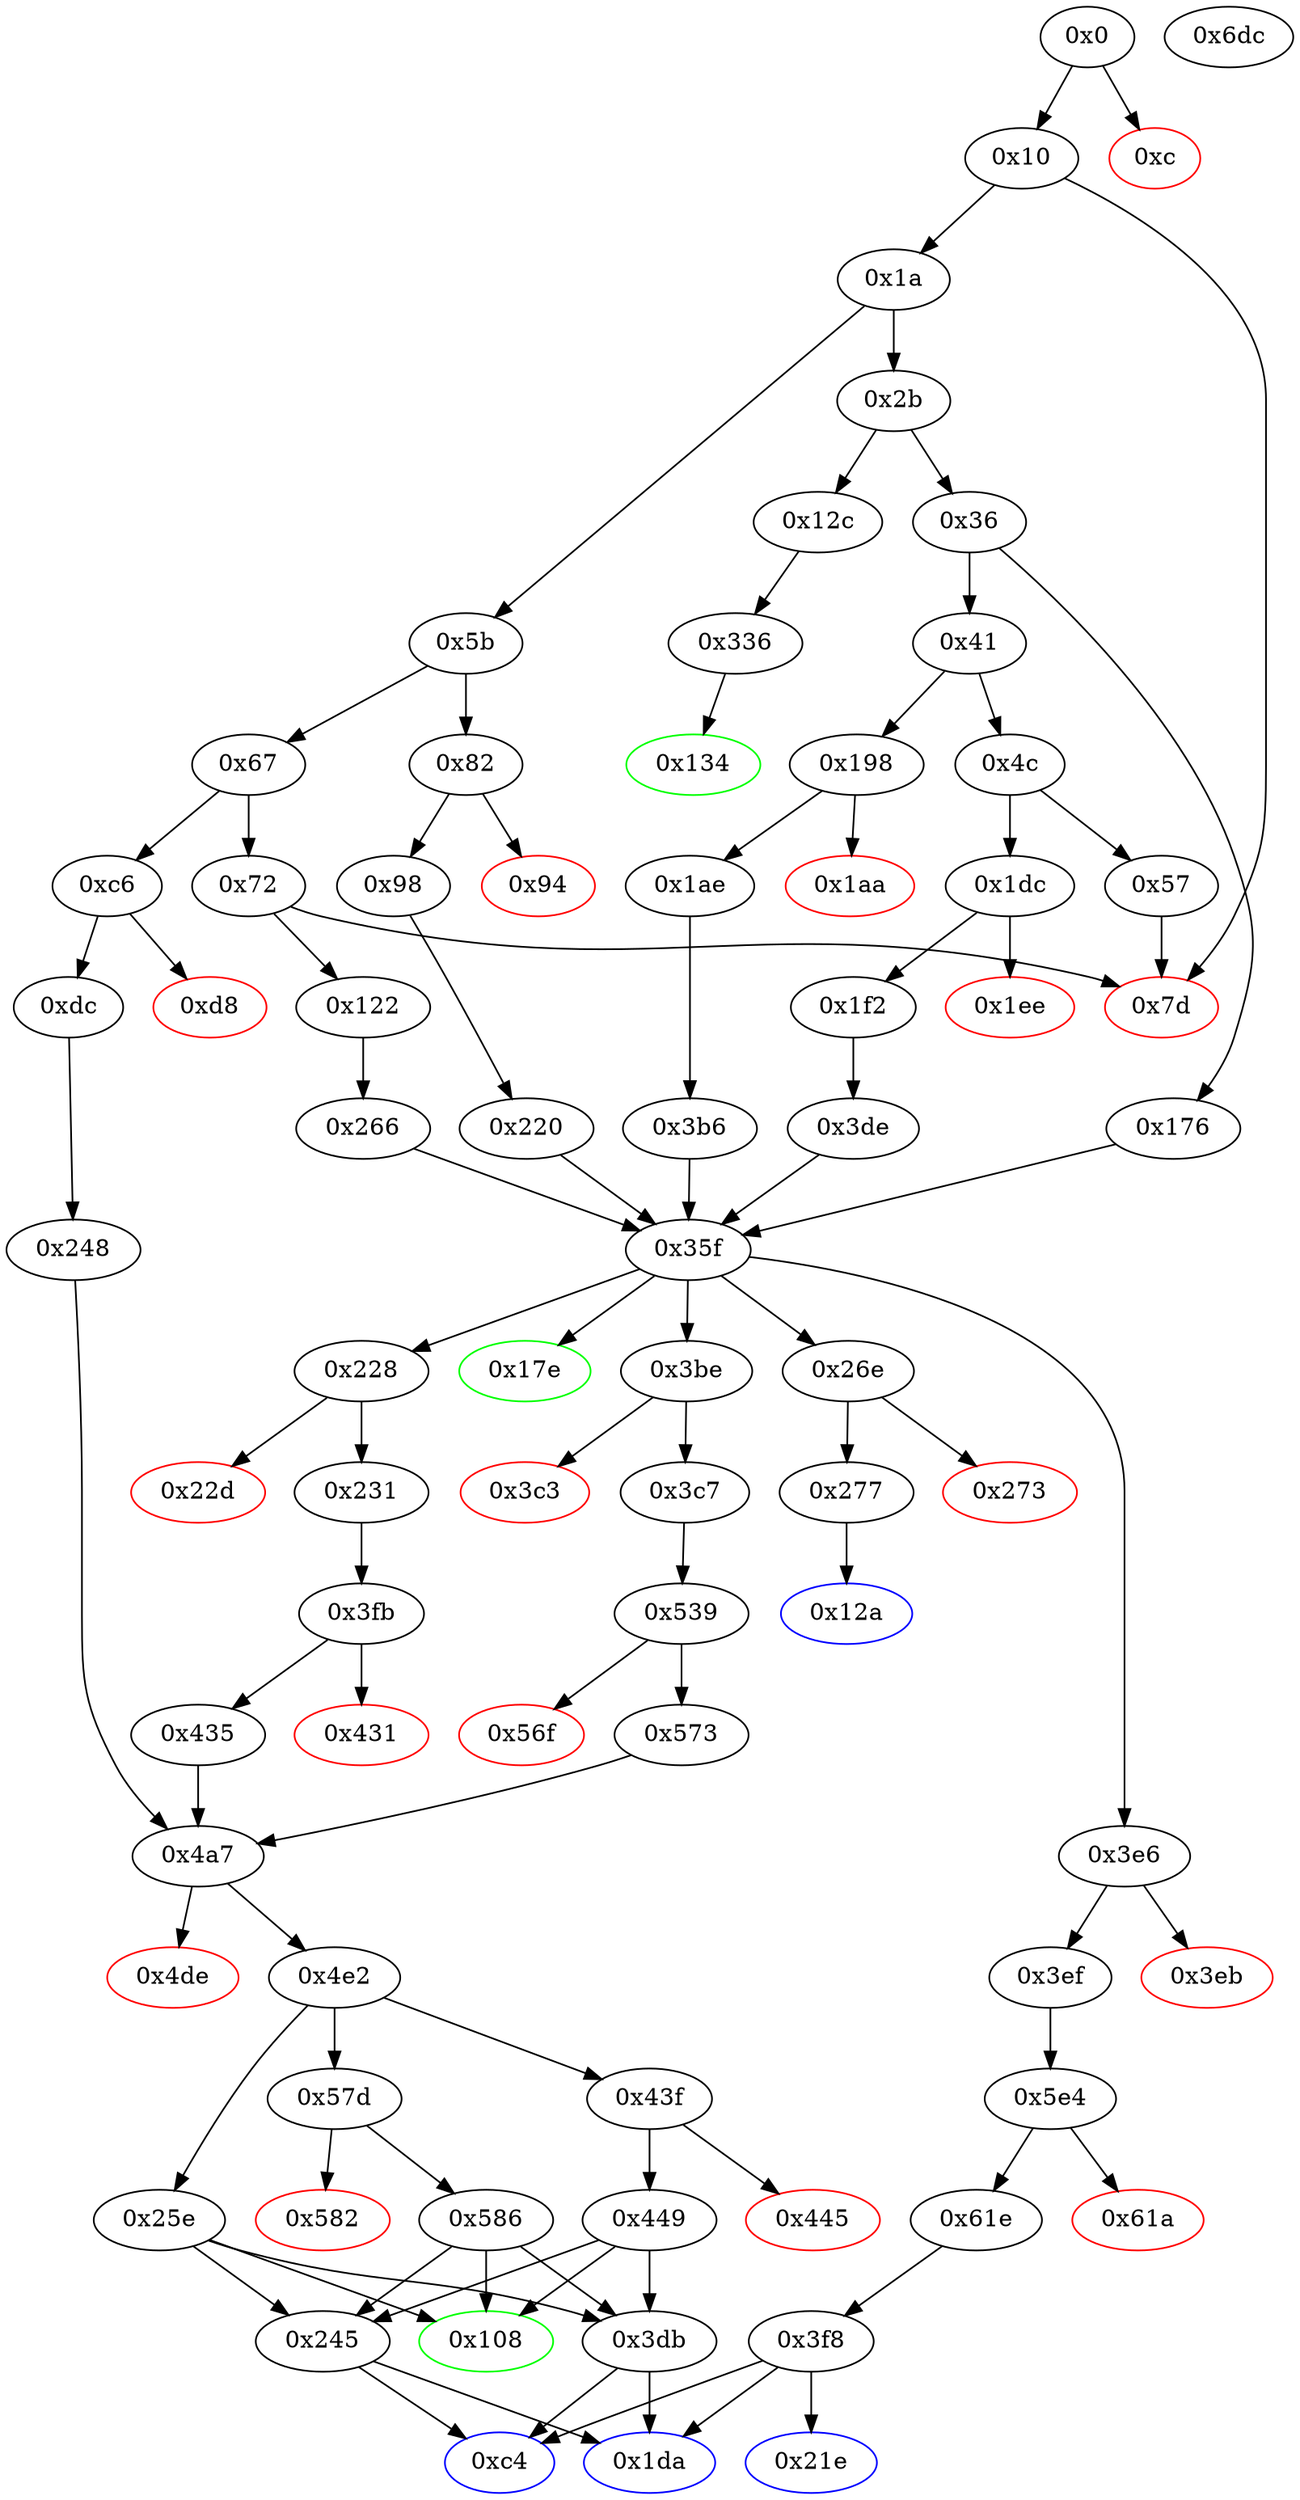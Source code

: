 strict digraph "" {
"0x0" [fillcolor=white, id="0x0", style=filled, tooltip="Block 0x0\n[0x0:0xb]\n---\nPredecessors: []\nSuccessors: [0xc, 0x10]\n---\n0x0 PUSH1 0x80\n0x2 PUSH1 0x40\n0x4 MSTORE\n0x5 CALLVALUE\n0x6 DUP1\n0x7 ISZERO\n0x8 PUSH2 0x10\n0xb JUMPI\n---\n0x0: V0 = 0x80\n0x2: V1 = 0x40\n0x4: M[0x40] = 0x80\n0x5: V2 = CALLVALUE\n0x7: V3 = ISZERO V2\n0x8: V4 = 0x10\n0xb: JUMPI 0x10 V3\n---\nEntry stack: []\nStack pops: 0\nStack additions: [V2]\nExit stack: [V2]\n\nDef sites:\n"];
"0x449" [fillcolor=white, id="0x449", style=filled, tooltip="Block 0x449\n[0x449:0x4a6]\n---\nPredecessors: [0x43f]\nSuccessors: [0x108, 0x245, 0x3db]\n---\n0x449 JUMPDEST\n0x44a PUSH1 0x1\n0x44c DUP3\n0x44d PUSH1 0x0\n0x44f ADD\n0x450 PUSH1 0x0\n0x452 DUP4\n0x453 PUSH20 0xffffffffffffffffffffffffffffffffffffffff\n0x468 AND\n0x469 PUSH20 0xffffffffffffffffffffffffffffffffffffffff\n0x47e AND\n0x47f DUP2\n0x480 MSTORE\n0x481 PUSH1 0x20\n0x483 ADD\n0x484 SWAP1\n0x485 DUP2\n0x486 MSTORE\n0x487 PUSH1 0x20\n0x489 ADD\n0x48a PUSH1 0x0\n0x48c SHA3\n0x48d PUSH1 0x0\n0x48f PUSH2 0x100\n0x492 EXP\n0x493 DUP2\n0x494 SLOAD\n0x495 DUP2\n0x496 PUSH1 0xff\n0x498 MUL\n0x499 NOT\n0x49a AND\n0x49b SWAP1\n0x49c DUP4\n0x49d ISZERO\n0x49e ISZERO\n0x49f MUL\n0x4a0 OR\n0x4a1 SWAP1\n0x4a2 SSTORE\n0x4a3 POP\n0x4a4 POP\n0x4a5 POP\n0x4a6 JUMP\n---\n0x449: JUMPDEST \n0x44a: V245 = 0x1\n0x44d: V246 = 0x0\n0x44f: V247 = ADD 0x0 S1\n0x450: V248 = 0x0\n0x453: V249 = 0xffffffffffffffffffffffffffffffffffffffff\n0x468: V250 = AND 0xffffffffffffffffffffffffffffffffffffffff S0\n0x469: V251 = 0xffffffffffffffffffffffffffffffffffffffff\n0x47e: V252 = AND 0xffffffffffffffffffffffffffffffffffffffff V250\n0x480: M[0x0] = V252\n0x481: V253 = 0x20\n0x483: V254 = ADD 0x20 0x0\n0x486: M[0x20] = V247\n0x487: V255 = 0x20\n0x489: V256 = ADD 0x20 0x20\n0x48a: V257 = 0x0\n0x48c: V258 = SHA3 0x0 0x40\n0x48d: V259 = 0x0\n0x48f: V260 = 0x100\n0x492: V261 = EXP 0x100 0x0\n0x494: V262 = S[V258]\n0x496: V263 = 0xff\n0x498: V264 = MUL 0xff 0x1\n0x499: V265 = NOT 0xff\n0x49a: V266 = AND 0xffffffffffffffffffffffffffffffffffffffffffffffffffffffffffffff00 V262\n0x49d: V267 = ISZERO 0x1\n0x49e: V268 = ISZERO 0x0\n0x49f: V269 = MUL 0x1 0x1\n0x4a0: V270 = OR 0x1 V266\n0x4a2: S[V258] = V270\n0x4a6: JUMP {0x108, 0x245, 0x3db}\n---\nEntry stack: [V13, {0xc4, 0x1da}, S3, {0x108, 0x245, 0x3db}, S1, S0]\nStack pops: 3\nStack additions: []\nExit stack: [V13, {0xc4, 0x1da}, S3]\n\nDef sites:\nV13: {0x1a.0x1f}\n{0xc4, 0x1da}: {0x198.0x199, 0x82.0x83}\nS3: {0x98.0xb4, 0x1a.0x1f, 0x1ae.0x1ca}\n{0x108, 0x245, 0x3db}: {0x231.0x232, 0x3c7.0x3c8, 0xc6.0xc7}\nS1: {0x231.0x236, 0xdc.0xf8, 0x3c7.0x3cc}\nS0: {0x98.0xb4, 0x248.0x249, 0x1ae.0x1ca}\n"];
"0x1aa" [color=red, fillcolor=white, id="0x1aa", style=filled, tooltip="Block 0x1aa\n[0x1aa:0x1ad]\n---\nPredecessors: [0x198]\nSuccessors: []\n---\n0x1aa PUSH1 0x0\n0x1ac DUP1\n0x1ad REVERT\n---\n0x1aa: V119 = 0x0\n0x1ad: REVERT 0x0 0x0\n---\nEntry stack: [V13, 0x1da, 0x4, V114]\nStack pops: 0\nStack additions: []\nExit stack: [V13, 0x1da, 0x4, V114]\n\nDef sites:\nV13: {0x1a.0x1f}\n0x1da: {0x198.0x199}\n0x4: {0x198.0x19c}\nV114: {0x198.0x1a0}\n"];
"0x431" [color=red, fillcolor=white, id="0x431", style=filled, tooltip="Block 0x431\n[0x431:0x434]\n---\nPredecessors: [0x3fb]\nSuccessors: []\n---\n0x431 PUSH1 0x0\n0x433 DUP1\n0x434 REVERT\n---\n0x431: V239 = 0x0\n0x434: REVERT 0x0 0x0\n---\nEntry stack: [V13, S4, S3, 0x245, 0x1, S0]\nStack pops: 0\nStack additions: []\nExit stack: [V13, S4, S3, 0x245, 0x1, S0]\n\nDef sites:\nV13: {0x1a.0x1f}\nS4: {0x198.0x199, 0x82.0x83, 0x1dc.0x1dd, 0x1a.0x1f}\nS3: {0x98.0xb4, 0x1ae.0x1ca, 0x1a.0x1f, 0x1f2.0x20e, 0x122.0x123}\n0x245: {0x231.0x232}\n0x1: {0x231.0x236}\nS0: {0x98.0xb4, 0x1ae.0x1ca, 0x1a.0x1f, 0x1f2.0x20e, 0x122.0x123}\n"];
"0x245" [fillcolor=white, id="0x245", style=filled, tooltip="Block 0x245\n[0x245:0x247]\n---\nPredecessors: [0x25e, 0x449, 0x586]\nSuccessors: [0xc4, 0x1da]\n---\n0x245 JUMPDEST\n0x246 POP\n0x247 JUMP\n---\n0x245: JUMPDEST \n0x247: JUMP S1\n---\nEntry stack: [V13, S2, S1, S0]\nStack pops: 2\nStack additions: []\nExit stack: [V13, S2]\n\nDef sites:\nV13: {0x1a.0x1f}\nS2: {0x198.0x199, 0x82.0x83, 0x1a.0x1f}\nS1: {0x98.0xb4, 0x198.0x199, 0x82.0x83, 0x1a.0x1f, 0x1ae.0x1ca}\nS0: {0x98.0xb4, 0x1a.0x1f, 0x25e.0x25f, 0x1ae.0x1ca}\n"];
"0x61e" [fillcolor=white, id="0x61e", style=filled, tooltip="Block 0x61e\n[0x61e:0x6db]\n---\nPredecessors: [0x5e4]\nSuccessors: [0x3f8]\n---\n0x61e JUMPDEST\n0x61f DUP1\n0x620 PUSH20 0xffffffffffffffffffffffffffffffffffffffff\n0x635 AND\n0x636 PUSH1 0x0\n0x638 DUP1\n0x639 SWAP1\n0x63a SLOAD\n0x63b SWAP1\n0x63c PUSH2 0x100\n0x63f EXP\n0x640 SWAP1\n0x641 DIV\n0x642 PUSH20 0xffffffffffffffffffffffffffffffffffffffff\n0x657 AND\n0x658 PUSH20 0xffffffffffffffffffffffffffffffffffffffff\n0x66d AND\n0x66e PUSH32 0x8be0079c531659141344cd1fd0a4f28419497f9722a3daafe3b4186f6b6457e0\n0x68f PUSH1 0x40\n0x691 MLOAD\n0x692 PUSH1 0x40\n0x694 MLOAD\n0x695 DUP1\n0x696 SWAP2\n0x697 SUB\n0x698 SWAP1\n0x699 LOG3\n0x69a DUP1\n0x69b PUSH1 0x0\n0x69d DUP1\n0x69e PUSH2 0x100\n0x6a1 EXP\n0x6a2 DUP2\n0x6a3 SLOAD\n0x6a4 DUP2\n0x6a5 PUSH20 0xffffffffffffffffffffffffffffffffffffffff\n0x6ba MUL\n0x6bb NOT\n0x6bc AND\n0x6bd SWAP1\n0x6be DUP4\n0x6bf PUSH20 0xffffffffffffffffffffffffffffffffffffffff\n0x6d4 AND\n0x6d5 MUL\n0x6d6 OR\n0x6d7 SWAP1\n0x6d8 SSTORE\n0x6d9 POP\n0x6da POP\n0x6db JUMP\n---\n0x61e: JUMPDEST \n0x620: V348 = 0xffffffffffffffffffffffffffffffffffffffff\n0x635: V349 = AND 0xffffffffffffffffffffffffffffffffffffffff S0\n0x636: V350 = 0x0\n0x63a: V351 = S[0x0]\n0x63c: V352 = 0x100\n0x63f: V353 = EXP 0x100 0x0\n0x641: V354 = DIV V351 0x1\n0x642: V355 = 0xffffffffffffffffffffffffffffffffffffffff\n0x657: V356 = AND 0xffffffffffffffffffffffffffffffffffffffff V354\n0x658: V357 = 0xffffffffffffffffffffffffffffffffffffffff\n0x66d: V358 = AND 0xffffffffffffffffffffffffffffffffffffffff V356\n0x66e: V359 = 0x8be0079c531659141344cd1fd0a4f28419497f9722a3daafe3b4186f6b6457e0\n0x68f: V360 = 0x40\n0x691: V361 = M[0x40]\n0x692: V362 = 0x40\n0x694: V363 = M[0x40]\n0x697: V364 = SUB V361 V363\n0x699: LOG V363 V364 0x8be0079c531659141344cd1fd0a4f28419497f9722a3daafe3b4186f6b6457e0 V358 V349\n0x69b: V365 = 0x0\n0x69e: V366 = 0x100\n0x6a1: V367 = EXP 0x100 0x0\n0x6a3: V368 = S[0x0]\n0x6a5: V369 = 0xffffffffffffffffffffffffffffffffffffffff\n0x6ba: V370 = MUL 0xffffffffffffffffffffffffffffffffffffffff 0x1\n0x6bb: V371 = NOT 0xffffffffffffffffffffffffffffffffffffffff\n0x6bc: V372 = AND 0xffffffffffffffffffffffff0000000000000000000000000000000000000000 V368\n0x6bf: V373 = 0xffffffffffffffffffffffffffffffffffffffff\n0x6d4: V374 = AND 0xffffffffffffffffffffffffffffffffffffffff S0\n0x6d5: V375 = MUL V374 0x1\n0x6d6: V376 = OR V375 V372\n0x6d8: S[0x0] = V376\n0x6db: JUMP 0x3f8\n---\nEntry stack: [V13, S3, S2, 0x3f8, S0]\nStack pops: 2\nStack additions: []\nExit stack: [V13, S3, S2]\n\nDef sites:\nV13: {0x1a.0x1f}\nS3: {0x198.0x199, 0x82.0x83, 0x1dc.0x1dd, 0x1a.0x1f}\nS2: {0x98.0xb4, 0x1ae.0x1ca, 0x1a.0x1f, 0x1f2.0x20e, 0x122.0x123}\n0x3f8: {0x3ef.0x3f0}\nS0: {0x98.0xb4, 0x1ae.0x1ca, 0x1a.0x1f, 0x1f2.0x20e, 0x122.0x123}\n"];
"0x82" [fillcolor=white, id="0x82", style=filled, tooltip="Block 0x82\n[0x82:0x93]\n---\nPredecessors: [0x5b]\nSuccessors: [0x94, 0x98]\n---\n0x82 JUMPDEST\n0x83 PUSH2 0xc4\n0x86 PUSH1 0x4\n0x88 DUP1\n0x89 CALLDATASIZE\n0x8a SUB\n0x8b PUSH1 0x20\n0x8d DUP2\n0x8e LT\n0x8f ISZERO\n0x90 PUSH2 0x98\n0x93 JUMPI\n---\n0x82: JUMPDEST \n0x83: V40 = 0xc4\n0x86: V41 = 0x4\n0x89: V42 = CALLDATASIZE\n0x8a: V43 = SUB V42 0x4\n0x8b: V44 = 0x20\n0x8e: V45 = LT V43 0x20\n0x8f: V46 = ISZERO V45\n0x90: V47 = 0x98\n0x93: JUMPI 0x98 V46\n---\nEntry stack: [V13]\nStack pops: 0\nStack additions: [0xc4, 0x4, V43]\nExit stack: [V13, 0xc4, 0x4, V43]\n\nDef sites:\nV13: {0x1a.0x1f}\n"];
"0x21e" [color=blue, fillcolor=white, id="0x21e", style=filled, tooltip="Block 0x21e\n[0x21e:0x21f]\n---\nPredecessors: [0x3f8]\nSuccessors: []\n---\n0x21e JUMPDEST\n0x21f STOP\n---\n0x21e: JUMPDEST \n0x21f: STOP \n---\nEntry stack: [V13]\nStack pops: 0\nStack additions: []\nExit stack: [V13]\n\nDef sites:\nV13: {0x1a.0x1f}\n"];
"0x273" [color=red, fillcolor=white, id="0x273", style=filled, tooltip="Block 0x273\n[0x273:0x276]\n---\nPredecessors: [0x26e]\nSuccessors: []\n---\n0x273 PUSH1 0x0\n0x275 DUP1\n0x276 REVERT\n---\n0x273: V162 = 0x0\n0x276: REVERT 0x0 0x0\n---\nEntry stack: [V13, S1, S0]\nStack pops: 0\nStack additions: []\nExit stack: [V13, S1, S0]\n\nDef sites:\nV13: {0x1a.0x1f}\nS1: {0x198.0x199, 0x82.0x83, 0x1dc.0x1dd, 0x1a.0x1f}\nS0: {0x98.0xb4, 0x1ae.0x1ca, 0x1a.0x1f, 0x1f2.0x20e, 0x122.0x123}\n"];
"0x220" [fillcolor=white, id="0x220", style=filled, tooltip="Block 0x220\n[0x220:0x227]\n---\nPredecessors: [0x98]\nSuccessors: [0x35f]\n---\n0x220 JUMPDEST\n0x221 PUSH2 0x228\n0x224 PUSH2 0x35f\n0x227 JUMP\n---\n0x220: JUMPDEST \n0x221: V143 = 0x228\n0x224: V144 = 0x35f\n0x227: JUMP 0x35f\n---\nEntry stack: [V13, 0xc4, V52]\nStack pops: 0\nStack additions: [0x228]\nExit stack: [V13, 0xc4, V52, 0x228]\n\nDef sites:\nV13: {0x1a.0x1f}\n0xc4: {0x82.0x83}\nV52: {0x98.0xb4}\n"];
"0x98" [fillcolor=white, id="0x98", style=filled, tooltip="Block 0x98\n[0x98:0xc3]\n---\nPredecessors: [0x82]\nSuccessors: [0x220]\n---\n0x98 JUMPDEST\n0x99 DUP2\n0x9a ADD\n0x9b SWAP1\n0x9c DUP1\n0x9d DUP1\n0x9e CALLDATALOAD\n0x9f PUSH20 0xffffffffffffffffffffffffffffffffffffffff\n0xb4 AND\n0xb5 SWAP1\n0xb6 PUSH1 0x20\n0xb8 ADD\n0xb9 SWAP1\n0xba SWAP3\n0xbb SWAP2\n0xbc SWAP1\n0xbd POP\n0xbe POP\n0xbf POP\n0xc0 PUSH2 0x220\n0xc3 JUMP\n---\n0x98: JUMPDEST \n0x9a: V49 = ADD 0x4 V43\n0x9e: V50 = CALLDATALOAD 0x4\n0x9f: V51 = 0xffffffffffffffffffffffffffffffffffffffff\n0xb4: V52 = AND 0xffffffffffffffffffffffffffffffffffffffff V50\n0xb6: V53 = 0x20\n0xb8: V54 = ADD 0x20 0x4\n0xc0: V55 = 0x220\n0xc3: JUMP 0x220\n---\nEntry stack: [V13, 0xc4, 0x4, V43]\nStack pops: 2\nStack additions: [V52]\nExit stack: [V13, 0xc4, V52]\n\nDef sites:\nV13: {0x1a.0x1f}\n0xc4: {0x82.0x83}\n0x4: {0x82.0x86}\nV43: {0x82.0x8a}\n"];
"0x61a" [color=red, fillcolor=white, id="0x61a", style=filled, tooltip="Block 0x61a\n[0x61a:0x61d]\n---\nPredecessors: [0x5e4]\nSuccessors: []\n---\n0x61a PUSH1 0x0\n0x61c DUP1\n0x61d REVERT\n---\n0x61a: V347 = 0x0\n0x61d: REVERT 0x0 0x0\n---\nEntry stack: [V13, S3, S2, 0x3f8, S0]\nStack pops: 0\nStack additions: []\nExit stack: [V13, S3, S2, 0x3f8, S0]\n\nDef sites:\nV13: {0x1a.0x1f}\nS3: {0x198.0x199, 0x82.0x83, 0x1dc.0x1dd, 0x1a.0x1f}\nS2: {0x98.0xb4, 0x1ae.0x1ca, 0x1a.0x1f, 0x1f2.0x20e, 0x122.0x123}\n0x3f8: {0x3ef.0x3f0}\nS0: {0x98.0xb4, 0x1ae.0x1ca, 0x1a.0x1f, 0x1f2.0x20e, 0x122.0x123}\n"];
"0x3f8" [fillcolor=white, id="0x3f8", style=filled, tooltip="Block 0x3f8\n[0x3f8:0x3fa]\n---\nPredecessors: [0x61e]\nSuccessors: [0xc4, 0x1da, 0x21e]\n---\n0x3f8 JUMPDEST\n0x3f9 POP\n0x3fa JUMP\n---\n0x3f8: JUMPDEST \n0x3fa: JUMP S1\n---\nEntry stack: [V13, S1, S0]\nStack pops: 2\nStack additions: []\nExit stack: [V13]\n\nDef sites:\nV13: {0x1a.0x1f}\nS1: {0x198.0x199, 0x82.0x83, 0x1dc.0x1dd, 0x1a.0x1f}\nS0: {0x98.0xb4, 0x1ae.0x1ca, 0x1a.0x1f, 0x1f2.0x20e, 0x122.0x123}\n"];
"0x1ae" [fillcolor=white, id="0x1ae", style=filled, tooltip="Block 0x1ae\n[0x1ae:0x1d9]\n---\nPredecessors: [0x198]\nSuccessors: [0x3b6]\n---\n0x1ae JUMPDEST\n0x1af DUP2\n0x1b0 ADD\n0x1b1 SWAP1\n0x1b2 DUP1\n0x1b3 DUP1\n0x1b4 CALLDATALOAD\n0x1b5 PUSH20 0xffffffffffffffffffffffffffffffffffffffff\n0x1ca AND\n0x1cb SWAP1\n0x1cc PUSH1 0x20\n0x1ce ADD\n0x1cf SWAP1\n0x1d0 SWAP3\n0x1d1 SWAP2\n0x1d2 SWAP1\n0x1d3 POP\n0x1d4 POP\n0x1d5 POP\n0x1d6 PUSH2 0x3b6\n0x1d9 JUMP\n---\n0x1ae: JUMPDEST \n0x1b0: V120 = ADD 0x4 V114\n0x1b4: V121 = CALLDATALOAD 0x4\n0x1b5: V122 = 0xffffffffffffffffffffffffffffffffffffffff\n0x1ca: V123 = AND 0xffffffffffffffffffffffffffffffffffffffff V121\n0x1cc: V124 = 0x20\n0x1ce: V125 = ADD 0x20 0x4\n0x1d6: V126 = 0x3b6\n0x1d9: JUMP 0x3b6\n---\nEntry stack: [V13, 0x1da, 0x4, V114]\nStack pops: 2\nStack additions: [V123]\nExit stack: [V13, 0x1da, V123]\n\nDef sites:\nV13: {0x1a.0x1f}\n0x1da: {0x198.0x199}\n0x4: {0x198.0x19c}\nV114: {0x198.0x1a0}\n"];
"0x35f" [fillcolor=white, id="0x35f", style=filled, tooltip="Block 0x35f\n[0x35f:0x3b5]\n---\nPredecessors: [0x176, 0x220, 0x266, 0x3b6, 0x3de]\nSuccessors: [0x17e, 0x228, 0x26e, 0x3be, 0x3e6]\n---\n0x35f JUMPDEST\n0x360 PUSH1 0x0\n0x362 DUP1\n0x363 PUSH1 0x0\n0x365 SWAP1\n0x366 SLOAD\n0x367 SWAP1\n0x368 PUSH2 0x100\n0x36b EXP\n0x36c SWAP1\n0x36d DIV\n0x36e PUSH20 0xffffffffffffffffffffffffffffffffffffffff\n0x383 AND\n0x384 PUSH20 0xffffffffffffffffffffffffffffffffffffffff\n0x399 AND\n0x39a CALLER\n0x39b PUSH20 0xffffffffffffffffffffffffffffffffffffffff\n0x3b0 AND\n0x3b1 EQ\n0x3b2 SWAP1\n0x3b3 POP\n0x3b4 SWAP1\n0x3b5 JUMP\n---\n0x35f: JUMPDEST \n0x360: V202 = 0x0\n0x363: V203 = 0x0\n0x366: V204 = S[0x0]\n0x368: V205 = 0x100\n0x36b: V206 = EXP 0x100 0x0\n0x36d: V207 = DIV V204 0x1\n0x36e: V208 = 0xffffffffffffffffffffffffffffffffffffffff\n0x383: V209 = AND 0xffffffffffffffffffffffffffffffffffffffff V207\n0x384: V210 = 0xffffffffffffffffffffffffffffffffffffffff\n0x399: V211 = AND 0xffffffffffffffffffffffffffffffffffffffff V209\n0x39a: V212 = CALLER\n0x39b: V213 = 0xffffffffffffffffffffffffffffffffffffffff\n0x3b0: V214 = AND 0xffffffffffffffffffffffffffffffffffffffff V212\n0x3b1: V215 = EQ V214 V211\n0x3b5: JUMP {0x17e, 0x228, 0x26e, 0x3be, 0x3e6}\n---\nEntry stack: [V13, S2, S1, {0x17e, 0x228, 0x26e, 0x3be, 0x3e6}]\nStack pops: 1\nStack additions: [V215]\nExit stack: [V13, S2, S1, V215]\n\nDef sites:\nV13: {0x1a.0x1f}\nS2: {0x198.0x199, 0x82.0x83, 0x1dc.0x1dd, 0x1a.0x1f}\nS1: {0x98.0xb4, 0x1ae.0x1ca, 0x1a.0x1f, 0x1f2.0x20e, 0x122.0x123}\n{0x17e, 0x228, 0x26e, 0x3be, 0x3e6}: {0x220.0x221, 0x3b6.0x3b7, 0x3de.0x3df, 0x266.0x267, 0x176.0x177}\n"];
"0x57" [fillcolor=white, id="0x57", style=filled, tooltip="Block 0x57\n[0x57:0x5a]\n---\nPredecessors: [0x4c]\nSuccessors: [0x7d]\n---\n0x57 PUSH2 0x7d\n0x5a JUMP\n---\n0x57: V29 = 0x7d\n0x5a: JUMP 0x7d\n---\nEntry stack: [V13]\nStack pops: 0\nStack additions: []\nExit stack: [V13]\n\nDef sites:\nV13: {0x1a.0x1f}\n"];
"0x3ef" [fillcolor=white, id="0x3ef", style=filled, tooltip="Block 0x3ef\n[0x3ef:0x3f7]\n---\nPredecessors: [0x3e6]\nSuccessors: [0x5e4]\n---\n0x3ef JUMPDEST\n0x3f0 PUSH2 0x3f8\n0x3f3 DUP2\n0x3f4 PUSH2 0x5e4\n0x3f7 JUMP\n---\n0x3ef: JUMPDEST \n0x3f0: V229 = 0x3f8\n0x3f4: V230 = 0x5e4\n0x3f7: JUMP 0x5e4\n---\nEntry stack: [V13, S1, S0]\nStack pops: 1\nStack additions: [S0, 0x3f8, S0]\nExit stack: [V13, S1, S0, 0x3f8, S0]\n\nDef sites:\nV13: {0x1a.0x1f}\nS1: {0x198.0x199, 0x82.0x83, 0x1dc.0x1dd, 0x1a.0x1f}\nS0: {0x98.0xb4, 0x1ae.0x1ca, 0x1a.0x1f, 0x1f2.0x20e, 0x122.0x123}\n"];
"0x1dc" [fillcolor=white, id="0x1dc", style=filled, tooltip="Block 0x1dc\n[0x1dc:0x1ed]\n---\nPredecessors: [0x4c]\nSuccessors: [0x1ee, 0x1f2]\n---\n0x1dc JUMPDEST\n0x1dd PUSH2 0x21e\n0x1e0 PUSH1 0x4\n0x1e2 DUP1\n0x1e3 CALLDATASIZE\n0x1e4 SUB\n0x1e5 PUSH1 0x20\n0x1e7 DUP2\n0x1e8 LT\n0x1e9 ISZERO\n0x1ea PUSH2 0x1f2\n0x1ed JUMPI\n---\n0x1dc: JUMPDEST \n0x1dd: V127 = 0x21e\n0x1e0: V128 = 0x4\n0x1e3: V129 = CALLDATASIZE\n0x1e4: V130 = SUB V129 0x4\n0x1e5: V131 = 0x20\n0x1e8: V132 = LT V130 0x20\n0x1e9: V133 = ISZERO V132\n0x1ea: V134 = 0x1f2\n0x1ed: JUMPI 0x1f2 V133\n---\nEntry stack: [V13]\nStack pops: 0\nStack additions: [0x21e, 0x4, V130]\nExit stack: [V13, 0x21e, 0x4, V130]\n\nDef sites:\nV13: {0x1a.0x1f}\n"];
"0x5e4" [fillcolor=white, id="0x5e4", style=filled, tooltip="Block 0x5e4\n[0x5e4:0x619]\n---\nPredecessors: [0x3ef]\nSuccessors: [0x61a, 0x61e]\n---\n0x5e4 JUMPDEST\n0x5e5 PUSH1 0x0\n0x5e7 PUSH20 0xffffffffffffffffffffffffffffffffffffffff\n0x5fc AND\n0x5fd DUP2\n0x5fe PUSH20 0xffffffffffffffffffffffffffffffffffffffff\n0x613 AND\n0x614 EQ\n0x615 ISZERO\n0x616 PUSH2 0x61e\n0x619 JUMPI\n---\n0x5e4: JUMPDEST \n0x5e5: V339 = 0x0\n0x5e7: V340 = 0xffffffffffffffffffffffffffffffffffffffff\n0x5fc: V341 = AND 0xffffffffffffffffffffffffffffffffffffffff 0x0\n0x5fe: V342 = 0xffffffffffffffffffffffffffffffffffffffff\n0x613: V343 = AND 0xffffffffffffffffffffffffffffffffffffffff S0\n0x614: V344 = EQ V343 0x0\n0x615: V345 = ISZERO V344\n0x616: V346 = 0x61e\n0x619: JUMPI 0x61e V345\n---\nEntry stack: [V13, S3, S2, 0x3f8, S0]\nStack pops: 1\nStack additions: [S0]\nExit stack: [V13, S3, S2, 0x3f8, S0]\n\nDef sites:\nV13: {0x1a.0x1f}\nS3: {0x198.0x199, 0x82.0x83, 0x1dc.0x1dd, 0x1a.0x1f}\nS2: {0x98.0xb4, 0x1ae.0x1ca, 0x1a.0x1f, 0x1f2.0x20e, 0x122.0x123}\n0x3f8: {0x3ef.0x3f0}\nS0: {0x98.0xb4, 0x1ae.0x1ca, 0x1a.0x1f, 0x1f2.0x20e, 0x122.0x123}\n"];
"0x12a" [color=blue, fillcolor=white, id="0x12a", style=filled, tooltip="Block 0x12a\n[0x12a:0x12b]\n---\nPredecessors: [0x277]\nSuccessors: []\n---\n0x12a JUMPDEST\n0x12b STOP\n---\n0x12a: JUMPDEST \n0x12b: STOP \n---\nEntry stack: [V13, S0]\nStack pops: 0\nStack additions: []\nExit stack: [V13, S0]\n\nDef sites:\nV13: {0x1a.0x1f}\nS0: {0x198.0x199, 0x82.0x83, 0x1dc.0x1dd, 0x1a.0x1f}\n"];
"0x5b" [fillcolor=white, id="0x5b", style=filled, tooltip="Block 0x5b\n[0x5b:0x66]\n---\nPredecessors: [0x1a]\nSuccessors: [0x67, 0x82]\n---\n0x5b JUMPDEST\n0x5c DUP1\n0x5d PUSH4 0x188efc16\n0x62 EQ\n0x63 PUSH2 0x82\n0x66 JUMPI\n---\n0x5b: JUMPDEST \n0x5d: V30 = 0x188efc16\n0x62: V31 = EQ 0x188efc16 V13\n0x63: V32 = 0x82\n0x66: JUMPI 0x82 V31\n---\nEntry stack: [V13]\nStack pops: 1\nStack additions: [S0]\nExit stack: [V13]\n\nDef sites:\nV13: {0x1a.0x1f}\n"];
"0x108" [color=green, fillcolor=white, id="0x108", style=filled, tooltip="Block 0x108\n[0x108:0x121]\n---\nPredecessors: [0x25e, 0x449, 0x586]\nSuccessors: []\n---\n0x108 JUMPDEST\n0x109 PUSH1 0x40\n0x10b MLOAD\n0x10c DUP1\n0x10d DUP3\n0x10e ISZERO\n0x10f ISZERO\n0x110 ISZERO\n0x111 ISZERO\n0x112 DUP2\n0x113 MSTORE\n0x114 PUSH1 0x20\n0x116 ADD\n0x117 SWAP2\n0x118 POP\n0x119 POP\n0x11a PUSH1 0x40\n0x11c MLOAD\n0x11d DUP1\n0x11e SWAP2\n0x11f SUB\n0x120 SWAP1\n0x121 RETURN\n---\n0x108: JUMPDEST \n0x109: V72 = 0x40\n0x10b: V73 = M[0x40]\n0x10e: V74 = ISZERO S0\n0x10f: V75 = ISZERO V74\n0x110: V76 = ISZERO V75\n0x111: V77 = ISZERO V76\n0x113: M[V73] = V77\n0x114: V78 = 0x20\n0x116: V79 = ADD 0x20 V73\n0x11a: V80 = 0x40\n0x11c: V81 = M[0x40]\n0x11f: V82 = SUB V79 V81\n0x121: RETURN V81 V82\n---\nEntry stack: [V13, S2, S1, S0]\nStack pops: 1\nStack additions: []\nExit stack: [V13, S2, S1]\n\nDef sites:\nV13: {0x1a.0x1f}\nS2: {0x198.0x199, 0x82.0x83, 0x1a.0x1f}\nS1: {0x98.0xb4, 0x198.0x199, 0x82.0x83, 0x1a.0x1f, 0x1ae.0x1ca}\nS0: {0x98.0xb4, 0x1a.0x1f, 0x25e.0x25f, 0x1ae.0x1ca}\n"];
"0x67" [fillcolor=white, id="0x67", style=filled, tooltip="Block 0x67\n[0x67:0x71]\n---\nPredecessors: [0x5b]\nSuccessors: [0x72, 0xc6]\n---\n0x67 DUP1\n0x68 PUSH4 0x3af32abf\n0x6d EQ\n0x6e PUSH2 0xc6\n0x71 JUMPI\n---\n0x68: V33 = 0x3af32abf\n0x6d: V34 = EQ 0x3af32abf V13\n0x6e: V35 = 0xc6\n0x71: JUMPI 0xc6 V34\n---\nEntry stack: [V13]\nStack pops: 1\nStack additions: [S0]\nExit stack: [V13]\n\nDef sites:\nV13: {0x1a.0x1f}\n"];
"0x4a7" [fillcolor=white, id="0x4a7", style=filled, tooltip="Block 0x4a7\n[0x4a7:0x4dd]\n---\nPredecessors: [0x248, 0x435, 0x573]\nSuccessors: [0x4de, 0x4e2]\n---\n0x4a7 JUMPDEST\n0x4a8 PUSH1 0x0\n0x4aa DUP1\n0x4ab PUSH20 0xffffffffffffffffffffffffffffffffffffffff\n0x4c0 AND\n0x4c1 DUP3\n0x4c2 PUSH20 0xffffffffffffffffffffffffffffffffffffffff\n0x4d7 AND\n0x4d8 EQ\n0x4d9 ISZERO\n0x4da PUSH2 0x4e2\n0x4dd JUMPI\n---\n0x4a7: JUMPDEST \n0x4a8: V271 = 0x0\n0x4ab: V272 = 0xffffffffffffffffffffffffffffffffffffffff\n0x4c0: V273 = AND 0xffffffffffffffffffffffffffffffffffffffff 0x0\n0x4c2: V274 = 0xffffffffffffffffffffffffffffffffffffffff\n0x4d7: V275 = AND 0xffffffffffffffffffffffffffffffffffffffff S0\n0x4d8: V276 = EQ V275 0x0\n0x4d9: V277 = ISZERO V276\n0x4da: V278 = 0x4e2\n0x4dd: JUMPI 0x4e2 V277\n---\nEntry stack: [V13, S7, S6, {0x108, 0x245, 0x3db}, S4, S3, {0x25e, 0x43f, 0x57d}, 0x1, S0]\nStack pops: 1\nStack additions: [S0, 0x0]\nExit stack: [V13, S7, S6, {0x108, 0x245, 0x3db}, S4, S3, {0x25e, 0x43f, 0x57d}, 0x1, S0, 0x0]\n\nDef sites:\nV13: {0x1a.0x1f}\nS7: {0x198.0x199, 0x82.0x83, 0x1a.0x1f, 0x1dc.0x1dd}\nS6: {0x98.0xb4, 0x122.0x123, 0x1a.0x1f, 0x1f2.0x20e, 0x1ae.0x1ca}\n{0x108, 0x245, 0x3db}: {0x231.0x232, 0x3c7.0x3c8, 0xc6.0xc7}\nS4: {0x231.0x236, 0xdc.0xf8, 0x3c7.0x3cc}\nS3: {0x98.0xb4, 0x248.0x249, 0x1a.0x1f, 0x122.0x123, 0x1ae.0x1ca, 0x1f2.0x20e}\n{0x25e, 0x43f, 0x57d}: {0x248.0x24b, 0x573.0x574, 0x435.0x436}\n0x1: {0x231.0x236, 0x248.0x24f, 0x3c7.0x3cc}\nS0: {0x98.0xb4, 0x122.0x123, 0x1a.0x1f, 0xdc.0xf8, 0x1ae.0x1ca, 0x1f2.0x20e}\n"];
"0x266" [fillcolor=white, id="0x266", style=filled, tooltip="Block 0x266\n[0x266:0x26d]\n---\nPredecessors: [0x122]\nSuccessors: [0x35f]\n---\n0x266 JUMPDEST\n0x267 PUSH2 0x26e\n0x26a PUSH2 0x35f\n0x26d JUMP\n---\n0x266: JUMPDEST \n0x267: V159 = 0x26e\n0x26a: V160 = 0x35f\n0x26d: JUMP 0x35f\n---\nEntry stack: [V13, 0x12a]\nStack pops: 0\nStack additions: [0x26e]\nExit stack: [V13, 0x12a, 0x26e]\n\nDef sites:\nV13: {0x1a.0x1f}\n0x12a: {0x122.0x123}\n"];
"0x231" [fillcolor=white, id="0x231", style=filled, tooltip="Block 0x231\n[0x231:0x244]\n---\nPredecessors: [0x228]\nSuccessors: [0x3fb]\n---\n0x231 JUMPDEST\n0x232 PUSH2 0x245\n0x235 DUP2\n0x236 PUSH1 0x1\n0x238 PUSH2 0x3fb\n0x23b SWAP1\n0x23c SWAP2\n0x23d SWAP1\n0x23e PUSH4 0xffffffff\n0x243 AND\n0x244 JUMP\n---\n0x231: JUMPDEST \n0x232: V147 = 0x245\n0x236: V148 = 0x1\n0x238: V149 = 0x3fb\n0x23e: V150 = 0xffffffff\n0x243: V151 = AND 0xffffffff 0x3fb\n0x244: JUMP 0x3fb\n---\nEntry stack: [V13, S1, S0]\nStack pops: 1\nStack additions: [S0, 0x245, 0x1, S0]\nExit stack: [V13, S1, S0, 0x245, 0x1, S0]\n\nDef sites:\nV13: {0x1a.0x1f}\nS1: {0x198.0x199, 0x82.0x83, 0x1dc.0x1dd, 0x1a.0x1f}\nS0: {0x98.0xb4, 0x1ae.0x1ca, 0x1a.0x1f, 0x1f2.0x20e, 0x122.0x123}\n"];
"0x4de" [color=red, fillcolor=white, id="0x4de", style=filled, tooltip="Block 0x4de\n[0x4de:0x4e1]\n---\nPredecessors: [0x4a7]\nSuccessors: []\n---\n0x4de PUSH1 0x0\n0x4e0 DUP1\n0x4e1 REVERT\n---\n0x4de: V279 = 0x0\n0x4e1: REVERT 0x0 0x0\n---\nEntry stack: [V13, S8, S7, {0x108, 0x245, 0x3db}, S5, S4, {0x25e, 0x43f, 0x57d}, 0x1, S1, 0x0]\nStack pops: 0\nStack additions: []\nExit stack: [V13, S8, S7, {0x108, 0x245, 0x3db}, S5, S4, {0x25e, 0x43f, 0x57d}, 0x1, S1, 0x0]\n\nDef sites:\nV13: {0x1a.0x1f}\nS8: {0x198.0x199, 0x82.0x83, 0x1a.0x1f, 0x1dc.0x1dd}\nS7: {0x98.0xb4, 0x122.0x123, 0x1a.0x1f, 0x1f2.0x20e, 0x1ae.0x1ca}\n{0x108, 0x245, 0x3db}: {0x231.0x232, 0x3c7.0x3c8, 0xc6.0xc7}\nS5: {0x231.0x236, 0xdc.0xf8, 0x3c7.0x3cc}\nS4: {0x98.0xb4, 0x248.0x249, 0x1a.0x1f, 0x122.0x123, 0x1ae.0x1ca, 0x1f2.0x20e}\n{0x25e, 0x43f, 0x57d}: {0x248.0x24b, 0x573.0x574, 0x435.0x436}\n0x1: {0x231.0x236, 0x248.0x24f, 0x3c7.0x3cc}\nS1: {0x98.0xb4, 0x122.0x123, 0x1a.0x1f, 0xdc.0xf8, 0x1ae.0x1ca, 0x1f2.0x20e}\n0x0: {0x4a7.0x4a8}\n"];
"0x17e" [color=green, fillcolor=white, id="0x17e", style=filled, tooltip="Block 0x17e\n[0x17e:0x197]\n---\nPredecessors: [0x35f]\nSuccessors: []\n---\n0x17e JUMPDEST\n0x17f PUSH1 0x40\n0x181 MLOAD\n0x182 DUP1\n0x183 DUP3\n0x184 ISZERO\n0x185 ISZERO\n0x186 ISZERO\n0x187 ISZERO\n0x188 DUP2\n0x189 MSTORE\n0x18a PUSH1 0x20\n0x18c ADD\n0x18d SWAP2\n0x18e POP\n0x18f POP\n0x190 PUSH1 0x40\n0x192 MLOAD\n0x193 DUP1\n0x194 SWAP2\n0x195 SUB\n0x196 SWAP1\n0x197 RETURN\n---\n0x17e: JUMPDEST \n0x17f: V100 = 0x40\n0x181: V101 = M[0x40]\n0x184: V102 = ISZERO V215\n0x185: V103 = ISZERO V102\n0x186: V104 = ISZERO V103\n0x187: V105 = ISZERO V104\n0x189: M[V101] = V105\n0x18a: V106 = 0x20\n0x18c: V107 = ADD 0x20 V101\n0x190: V108 = 0x40\n0x192: V109 = M[0x40]\n0x195: V110 = SUB V107 V109\n0x197: RETURN V109 V110\n---\nEntry stack: [V13, S2, S1, V215]\nStack pops: 1\nStack additions: []\nExit stack: [V13, S2, S1]\n\nDef sites:\nV13: {0x1a.0x1f}\nS2: {0x198.0x199, 0x82.0x83, 0x1dc.0x1dd, 0x1a.0x1f}\nS1: {0x98.0xb4, 0x1ae.0x1ca, 0x1a.0x1f, 0x1f2.0x20e, 0x122.0x123}\nV215: {0x35f.0x3b1}\n"];
"0x26e" [fillcolor=white, id="0x26e", style=filled, tooltip="Block 0x26e\n[0x26e:0x272]\n---\nPredecessors: [0x35f]\nSuccessors: [0x273, 0x277]\n---\n0x26e JUMPDEST\n0x26f PUSH2 0x277\n0x272 JUMPI\n---\n0x26e: JUMPDEST \n0x26f: V161 = 0x277\n0x272: JUMPI 0x277 V215\n---\nEntry stack: [V13, S2, S1, V215]\nStack pops: 1\nStack additions: []\nExit stack: [V13, S2, S1]\n\nDef sites:\nV13: {0x1a.0x1f}\nS2: {0x198.0x199, 0x82.0x83, 0x1dc.0x1dd, 0x1a.0x1f}\nS1: {0x98.0xb4, 0x1ae.0x1ca, 0x1a.0x1f, 0x1f2.0x20e, 0x122.0x123}\nV215: {0x35f.0x3b1}\n"];
"0x3de" [fillcolor=white, id="0x3de", style=filled, tooltip="Block 0x3de\n[0x3de:0x3e5]\n---\nPredecessors: [0x1f2]\nSuccessors: [0x35f]\n---\n0x3de JUMPDEST\n0x3df PUSH2 0x3e6\n0x3e2 PUSH2 0x35f\n0x3e5 JUMP\n---\n0x3de: JUMPDEST \n0x3df: V225 = 0x3e6\n0x3e2: V226 = 0x35f\n0x3e5: JUMP 0x35f\n---\nEntry stack: [V13, 0x21e, V139]\nStack pops: 0\nStack additions: [0x3e6]\nExit stack: [V13, 0x21e, V139, 0x3e6]\n\nDef sites:\nV13: {0x1a.0x1f}\n0x21e: {0x1dc.0x1dd}\nV139: {0x1f2.0x20e}\n"];
"0x2b" [fillcolor=white, id="0x2b", style=filled, tooltip="Block 0x2b\n[0x2b:0x35]\n---\nPredecessors: [0x1a]\nSuccessors: [0x36, 0x12c]\n---\n0x2b DUP1\n0x2c PUSH4 0x8da5cb5b\n0x31 EQ\n0x32 PUSH2 0x12c\n0x35 JUMPI\n---\n0x2c: V17 = 0x8da5cb5b\n0x31: V18 = EQ 0x8da5cb5b V13\n0x32: V19 = 0x12c\n0x35: JUMPI 0x12c V18\n---\nEntry stack: [V13]\nStack pops: 1\nStack additions: [S0]\nExit stack: [V13]\n\nDef sites:\nV13: {0x1a.0x1f}\n"];
"0x198" [fillcolor=white, id="0x198", style=filled, tooltip="Block 0x198\n[0x198:0x1a9]\n---\nPredecessors: [0x41]\nSuccessors: [0x1aa, 0x1ae]\n---\n0x198 JUMPDEST\n0x199 PUSH2 0x1da\n0x19c PUSH1 0x4\n0x19e DUP1\n0x19f CALLDATASIZE\n0x1a0 SUB\n0x1a1 PUSH1 0x20\n0x1a3 DUP2\n0x1a4 LT\n0x1a5 ISZERO\n0x1a6 PUSH2 0x1ae\n0x1a9 JUMPI\n---\n0x198: JUMPDEST \n0x199: V111 = 0x1da\n0x19c: V112 = 0x4\n0x19f: V113 = CALLDATASIZE\n0x1a0: V114 = SUB V113 0x4\n0x1a1: V115 = 0x20\n0x1a4: V116 = LT V114 0x20\n0x1a5: V117 = ISZERO V116\n0x1a6: V118 = 0x1ae\n0x1a9: JUMPI 0x1ae V117\n---\nEntry stack: [V13]\nStack pops: 0\nStack additions: [0x1da, 0x4, V114]\nExit stack: [V13, 0x1da, 0x4, V114]\n\nDef sites:\nV13: {0x1a.0x1f}\n"];
"0x10" [fillcolor=white, id="0x10", style=filled, tooltip="Block 0x10\n[0x10:0x19]\n---\nPredecessors: [0x0]\nSuccessors: [0x1a, 0x7d]\n---\n0x10 JUMPDEST\n0x11 POP\n0x12 PUSH1 0x4\n0x14 CALLDATASIZE\n0x15 LT\n0x16 PUSH2 0x7d\n0x19 JUMPI\n---\n0x10: JUMPDEST \n0x12: V6 = 0x4\n0x14: V7 = CALLDATASIZE\n0x15: V8 = LT V7 0x4\n0x16: V9 = 0x7d\n0x19: JUMPI 0x7d V8\n---\nEntry stack: [V2]\nStack pops: 1\nStack additions: []\nExit stack: []\n\nDef sites:\nV2: {0x0.0x5}\n"];
"0x3be" [fillcolor=white, id="0x3be", style=filled, tooltip="Block 0x3be\n[0x3be:0x3c2]\n---\nPredecessors: [0x35f]\nSuccessors: [0x3c3, 0x3c7]\n---\n0x3be JUMPDEST\n0x3bf PUSH2 0x3c7\n0x3c2 JUMPI\n---\n0x3be: JUMPDEST \n0x3bf: V218 = 0x3c7\n0x3c2: JUMPI 0x3c7 V215\n---\nEntry stack: [V13, S2, S1, V215]\nStack pops: 1\nStack additions: []\nExit stack: [V13, S2, S1]\n\nDef sites:\nV13: {0x1a.0x1f}\nS2: {0x198.0x199, 0x82.0x83, 0x1dc.0x1dd, 0x1a.0x1f}\nS1: {0x98.0xb4, 0x1ae.0x1ca, 0x1a.0x1f, 0x1f2.0x20e, 0x122.0x123}\nV215: {0x35f.0x3b1}\n"];
"0x22d" [color=red, fillcolor=white, id="0x22d", style=filled, tooltip="Block 0x22d\n[0x22d:0x230]\n---\nPredecessors: [0x228]\nSuccessors: []\n---\n0x22d PUSH1 0x0\n0x22f DUP1\n0x230 REVERT\n---\n0x22d: V146 = 0x0\n0x230: REVERT 0x0 0x0\n---\nEntry stack: [V13, S1, S0]\nStack pops: 0\nStack additions: []\nExit stack: [V13, S1, S0]\n\nDef sites:\nV13: {0x1a.0x1f}\nS1: {0x198.0x199, 0x82.0x83, 0x1dc.0x1dd, 0x1a.0x1f}\nS0: {0x98.0xb4, 0x1ae.0x1ca, 0x1a.0x1f, 0x1f2.0x20e, 0x122.0x123}\n"];
"0x3fb" [fillcolor=white, id="0x3fb", style=filled, tooltip="Block 0x3fb\n[0x3fb:0x430]\n---\nPredecessors: [0x231]\nSuccessors: [0x431, 0x435]\n---\n0x3fb JUMPDEST\n0x3fc PUSH1 0x0\n0x3fe PUSH20 0xffffffffffffffffffffffffffffffffffffffff\n0x413 AND\n0x414 DUP2\n0x415 PUSH20 0xffffffffffffffffffffffffffffffffffffffff\n0x42a AND\n0x42b EQ\n0x42c ISZERO\n0x42d PUSH2 0x435\n0x430 JUMPI\n---\n0x3fb: JUMPDEST \n0x3fc: V231 = 0x0\n0x3fe: V232 = 0xffffffffffffffffffffffffffffffffffffffff\n0x413: V233 = AND 0xffffffffffffffffffffffffffffffffffffffff 0x0\n0x415: V234 = 0xffffffffffffffffffffffffffffffffffffffff\n0x42a: V235 = AND 0xffffffffffffffffffffffffffffffffffffffff S0\n0x42b: V236 = EQ V235 0x0\n0x42c: V237 = ISZERO V236\n0x42d: V238 = 0x435\n0x430: JUMPI 0x435 V237\n---\nEntry stack: [V13, S4, S3, 0x245, 0x1, S0]\nStack pops: 1\nStack additions: [S0]\nExit stack: [V13, S4, S3, 0x245, 0x1, S0]\n\nDef sites:\nV13: {0x1a.0x1f}\nS4: {0x198.0x199, 0x82.0x83, 0x1dc.0x1dd, 0x1a.0x1f}\nS3: {0x98.0xb4, 0x1ae.0x1ca, 0x1a.0x1f, 0x1f2.0x20e, 0x122.0x123}\n0x245: {0x231.0x232}\n0x1: {0x231.0x236}\nS0: {0x98.0xb4, 0x1ae.0x1ca, 0x1a.0x1f, 0x1f2.0x20e, 0x122.0x123}\n"];
"0xc" [color=red, fillcolor=white, id="0xc", style=filled, tooltip="Block 0xc\n[0xc:0xf]\n---\nPredecessors: [0x0]\nSuccessors: []\n---\n0xc PUSH1 0x0\n0xe DUP1\n0xf REVERT\n---\n0xc: V5 = 0x0\n0xf: REVERT 0x0 0x0\n---\nEntry stack: [V2]\nStack pops: 0\nStack additions: []\nExit stack: [V2]\n\nDef sites:\nV2: {0x0.0x5}\n"];
"0x336" [fillcolor=white, id="0x336", style=filled, tooltip="Block 0x336\n[0x336:0x35e]\n---\nPredecessors: [0x12c]\nSuccessors: [0x134]\n---\n0x336 JUMPDEST\n0x337 PUSH1 0x0\n0x339 DUP1\n0x33a PUSH1 0x0\n0x33c SWAP1\n0x33d SLOAD\n0x33e SWAP1\n0x33f PUSH2 0x100\n0x342 EXP\n0x343 SWAP1\n0x344 DIV\n0x345 PUSH20 0xffffffffffffffffffffffffffffffffffffffff\n0x35a AND\n0x35b SWAP1\n0x35c POP\n0x35d SWAP1\n0x35e JUMP\n---\n0x336: JUMPDEST \n0x337: V194 = 0x0\n0x33a: V195 = 0x0\n0x33d: V196 = S[0x0]\n0x33f: V197 = 0x100\n0x342: V198 = EXP 0x100 0x0\n0x344: V199 = DIV V196 0x1\n0x345: V200 = 0xffffffffffffffffffffffffffffffffffffffff\n0x35a: V201 = AND 0xffffffffffffffffffffffffffffffffffffffff V199\n0x35e: JUMP 0x134\n---\nEntry stack: [V13, 0x134]\nStack pops: 1\nStack additions: [V201]\nExit stack: [V13, V201]\n\nDef sites:\nV13: {0x1a.0x1f}\n0x134: {0x12c.0x12d}\n"];
"0x1f2" [fillcolor=white, id="0x1f2", style=filled, tooltip="Block 0x1f2\n[0x1f2:0x21d]\n---\nPredecessors: [0x1dc]\nSuccessors: [0x3de]\n---\n0x1f2 JUMPDEST\n0x1f3 DUP2\n0x1f4 ADD\n0x1f5 SWAP1\n0x1f6 DUP1\n0x1f7 DUP1\n0x1f8 CALLDATALOAD\n0x1f9 PUSH20 0xffffffffffffffffffffffffffffffffffffffff\n0x20e AND\n0x20f SWAP1\n0x210 PUSH1 0x20\n0x212 ADD\n0x213 SWAP1\n0x214 SWAP3\n0x215 SWAP2\n0x216 SWAP1\n0x217 POP\n0x218 POP\n0x219 POP\n0x21a PUSH2 0x3de\n0x21d JUMP\n---\n0x1f2: JUMPDEST \n0x1f4: V136 = ADD 0x4 V130\n0x1f8: V137 = CALLDATALOAD 0x4\n0x1f9: V138 = 0xffffffffffffffffffffffffffffffffffffffff\n0x20e: V139 = AND 0xffffffffffffffffffffffffffffffffffffffff V137\n0x210: V140 = 0x20\n0x212: V141 = ADD 0x20 0x4\n0x21a: V142 = 0x3de\n0x21d: JUMP 0x3de\n---\nEntry stack: [V13, 0x21e, 0x4, V130]\nStack pops: 2\nStack additions: [V139]\nExit stack: [V13, 0x21e, V139]\n\nDef sites:\nV13: {0x1a.0x1f}\n0x21e: {0x1dc.0x1dd}\n0x4: {0x1dc.0x1e0}\nV130: {0x1dc.0x1e4}\n"];
"0xdc" [fillcolor=white, id="0xdc", style=filled, tooltip="Block 0xdc\n[0xdc:0x107]\n---\nPredecessors: [0xc6]\nSuccessors: [0x248]\n---\n0xdc JUMPDEST\n0xdd DUP2\n0xde ADD\n0xdf SWAP1\n0xe0 DUP1\n0xe1 DUP1\n0xe2 CALLDATALOAD\n0xe3 PUSH20 0xffffffffffffffffffffffffffffffffffffffff\n0xf8 AND\n0xf9 SWAP1\n0xfa PUSH1 0x20\n0xfc ADD\n0xfd SWAP1\n0xfe SWAP3\n0xff SWAP2\n0x100 SWAP1\n0x101 POP\n0x102 POP\n0x103 POP\n0x104 PUSH2 0x248\n0x107 JUMP\n---\n0xdc: JUMPDEST \n0xde: V65 = ADD 0x4 V59\n0xe2: V66 = CALLDATALOAD 0x4\n0xe3: V67 = 0xffffffffffffffffffffffffffffffffffffffff\n0xf8: V68 = AND 0xffffffffffffffffffffffffffffffffffffffff V66\n0xfa: V69 = 0x20\n0xfc: V70 = ADD 0x20 0x4\n0x104: V71 = 0x248\n0x107: JUMP 0x248\n---\nEntry stack: [V13, 0x108, 0x4, V59]\nStack pops: 2\nStack additions: [V68]\nExit stack: [V13, 0x108, V68]\n\nDef sites:\nV13: {0x1a.0x1f}\n0x108: {0xc6.0xc7}\n0x4: {0xc6.0xca}\nV59: {0xc6.0xce}\n"];
"0x1a" [fillcolor=white, id="0x1a", style=filled, tooltip="Block 0x1a\n[0x1a:0x2a]\n---\nPredecessors: [0x10]\nSuccessors: [0x2b, 0x5b]\n---\n0x1a PUSH1 0x0\n0x1c CALLDATALOAD\n0x1d PUSH1 0xe0\n0x1f SHR\n0x20 DUP1\n0x21 PUSH4 0x8da5cb5b\n0x26 GT\n0x27 PUSH2 0x5b\n0x2a JUMPI\n---\n0x1a: V10 = 0x0\n0x1c: V11 = CALLDATALOAD 0x0\n0x1d: V12 = 0xe0\n0x1f: V13 = SHR 0xe0 V11\n0x21: V14 = 0x8da5cb5b\n0x26: V15 = GT 0x8da5cb5b V13\n0x27: V16 = 0x5b\n0x2a: JUMPI 0x5b V15\n---\nEntry stack: []\nStack pops: 0\nStack additions: [V13]\nExit stack: [V13]\n\nDef sites:\n"];
"0x582" [color=red, fillcolor=white, id="0x582", style=filled, tooltip="Block 0x582\n[0x582:0x585]\n---\nPredecessors: [0x57d]\nSuccessors: []\n---\n0x582 PUSH1 0x0\n0x584 DUP1\n0x585 REVERT\n---\n0x582: V312 = 0x0\n0x585: REVERT 0x0 0x0\n---\nEntry stack: [V13, {0xc4, 0x1da}, S3, {0x108, 0x245, 0x3db}, S1, S0]\nStack pops: 0\nStack additions: []\nExit stack: [V13, {0xc4, 0x1da}, S3, {0x108, 0x245, 0x3db}, S1, S0]\n\nDef sites:\nV13: {0x1a.0x1f}\n{0xc4, 0x1da}: {0x198.0x199, 0x82.0x83}\nS3: {0x98.0xb4, 0x1a.0x1f, 0x1ae.0x1ca}\n{0x108, 0x245, 0x3db}: {0x231.0x232, 0x3c7.0x3c8, 0xc6.0xc7}\nS1: {0x231.0x236, 0xdc.0xf8, 0x3c7.0x3cc}\nS0: {0x98.0xb4, 0x248.0x249, 0x1ae.0x1ca}\n"];
"0x3c7" [fillcolor=white, id="0x3c7", style=filled, tooltip="Block 0x3c7\n[0x3c7:0x3da]\n---\nPredecessors: [0x3be]\nSuccessors: [0x539]\n---\n0x3c7 JUMPDEST\n0x3c8 PUSH2 0x3db\n0x3cb DUP2\n0x3cc PUSH1 0x1\n0x3ce PUSH2 0x539\n0x3d1 SWAP1\n0x3d2 SWAP2\n0x3d3 SWAP1\n0x3d4 PUSH4 0xffffffff\n0x3d9 AND\n0x3da JUMP\n---\n0x3c7: JUMPDEST \n0x3c8: V220 = 0x3db\n0x3cc: V221 = 0x1\n0x3ce: V222 = 0x539\n0x3d4: V223 = 0xffffffff\n0x3d9: V224 = AND 0xffffffff 0x539\n0x3da: JUMP 0x539\n---\nEntry stack: [V13, S1, S0]\nStack pops: 1\nStack additions: [S0, 0x3db, 0x1, S0]\nExit stack: [V13, S1, S0, 0x3db, 0x1, S0]\n\nDef sites:\nV13: {0x1a.0x1f}\nS1: {0x198.0x199, 0x82.0x83, 0x1dc.0x1dd, 0x1a.0x1f}\nS0: {0x98.0xb4, 0x1ae.0x1ca, 0x1a.0x1f, 0x1f2.0x20e, 0x122.0x123}\n"];
"0x72" [fillcolor=white, id="0x72", style=filled, tooltip="Block 0x72\n[0x72:0x7c]\n---\nPredecessors: [0x67]\nSuccessors: [0x7d, 0x122]\n---\n0x72 DUP1\n0x73 PUSH4 0x715018a6\n0x78 EQ\n0x79 PUSH2 0x122\n0x7c JUMPI\n---\n0x73: V36 = 0x715018a6\n0x78: V37 = EQ 0x715018a6 V13\n0x79: V38 = 0x122\n0x7c: JUMPI 0x122 V37\n---\nEntry stack: [V13]\nStack pops: 1\nStack additions: [S0]\nExit stack: [V13]\n\nDef sites:\nV13: {0x1a.0x1f}\n"];
"0x248" [fillcolor=white, id="0x248", style=filled, tooltip="Block 0x248\n[0x248:0x25d]\n---\nPredecessors: [0xdc]\nSuccessors: [0x4a7]\n---\n0x248 JUMPDEST\n0x249 PUSH1 0x0\n0x24b PUSH2 0x25e\n0x24e DUP3\n0x24f PUSH1 0x1\n0x251 PUSH2 0x4a7\n0x254 SWAP1\n0x255 SWAP2\n0x256 SWAP1\n0x257 PUSH4 0xffffffff\n0x25c AND\n0x25d JUMP\n---\n0x248: JUMPDEST \n0x249: V152 = 0x0\n0x24b: V153 = 0x25e\n0x24f: V154 = 0x1\n0x251: V155 = 0x4a7\n0x257: V156 = 0xffffffff\n0x25c: V157 = AND 0xffffffff 0x4a7\n0x25d: JUMP 0x4a7\n---\nEntry stack: [V13, 0x108, V68]\nStack pops: 1\nStack additions: [S0, 0x0, 0x25e, 0x1, S0]\nExit stack: [V13, 0x108, V68, 0x0, 0x25e, 0x1, V68]\n\nDef sites:\nV13: {0x1a.0x1f}\n0x108: {0xc6.0xc7}\nV68: {0xdc.0xf8}\n"];
"0x445" [color=red, fillcolor=white, id="0x445", style=filled, tooltip="Block 0x445\n[0x445:0x448]\n---\nPredecessors: [0x43f]\nSuccessors: []\n---\n0x445 PUSH1 0x0\n0x447 DUP1\n0x448 REVERT\n---\n0x445: V244 = 0x0\n0x448: REVERT 0x0 0x0\n---\nEntry stack: [V13, {0xc4, 0x1da}, S3, {0x108, 0x245, 0x3db}, S1, S0]\nStack pops: 0\nStack additions: []\nExit stack: [V13, {0xc4, 0x1da}, S3, {0x108, 0x245, 0x3db}, S1, S0]\n\nDef sites:\nV13: {0x1a.0x1f}\n{0xc4, 0x1da}: {0x198.0x199, 0x82.0x83}\nS3: {0x98.0xb4, 0x1a.0x1f, 0x1ae.0x1ca}\n{0x108, 0x245, 0x3db}: {0x231.0x232, 0x3c7.0x3c8, 0xc6.0xc7}\nS1: {0x231.0x236, 0xdc.0xf8, 0x3c7.0x3cc}\nS0: {0x98.0xb4, 0x248.0x249, 0x1ae.0x1ca}\n"];
"0x3c3" [color=red, fillcolor=white, id="0x3c3", style=filled, tooltip="Block 0x3c3\n[0x3c3:0x3c6]\n---\nPredecessors: [0x3be]\nSuccessors: []\n---\n0x3c3 PUSH1 0x0\n0x3c5 DUP1\n0x3c6 REVERT\n---\n0x3c3: V219 = 0x0\n0x3c6: REVERT 0x0 0x0\n---\nEntry stack: [V13, S1, S0]\nStack pops: 0\nStack additions: []\nExit stack: [V13, S1, S0]\n\nDef sites:\nV13: {0x1a.0x1f}\nS1: {0x198.0x199, 0x82.0x83, 0x1dc.0x1dd, 0x1a.0x1f}\nS0: {0x98.0xb4, 0x1ae.0x1ca, 0x1a.0x1f, 0x1f2.0x20e, 0x122.0x123}\n"];
"0x43f" [fillcolor=white, id="0x43f", style=filled, tooltip="Block 0x43f\n[0x43f:0x444]\n---\nPredecessors: [0x4e2]\nSuccessors: [0x445, 0x449]\n---\n0x43f JUMPDEST\n0x440 ISZERO\n0x441 PUSH2 0x449\n0x444 JUMPI\n---\n0x43f: JUMPDEST \n0x440: V242 = ISZERO V299\n0x441: V243 = 0x449\n0x444: JUMPI 0x449 V242\n---\nEntry stack: [V13, {0xc4, 0x1da}, S4, {0x108, 0x245, 0x3db}, S2, S1, V299]\nStack pops: 1\nStack additions: []\nExit stack: [V13, {0xc4, 0x1da}, S4, {0x108, 0x245, 0x3db}, S2, S1]\n\nDef sites:\nV13: {0x1a.0x1f}\n{0xc4, 0x1da}: {0x198.0x199, 0x82.0x83}\nS4: {0x98.0xb4, 0x1a.0x1f, 0x1ae.0x1ca}\n{0x108, 0x245, 0x3db}: {0x231.0x232, 0x3c7.0x3c8, 0xc6.0xc7}\nS2: {0x231.0x236, 0xdc.0xf8, 0x3c7.0x3cc}\nS1: {0x98.0xb4, 0x248.0x249, 0x1ae.0x1ca}\nV299: {0x4e2.0x531}\n"];
"0x3b6" [fillcolor=white, id="0x3b6", style=filled, tooltip="Block 0x3b6\n[0x3b6:0x3bd]\n---\nPredecessors: [0x1ae]\nSuccessors: [0x35f]\n---\n0x3b6 JUMPDEST\n0x3b7 PUSH2 0x3be\n0x3ba PUSH2 0x35f\n0x3bd JUMP\n---\n0x3b6: JUMPDEST \n0x3b7: V216 = 0x3be\n0x3ba: V217 = 0x35f\n0x3bd: JUMP 0x35f\n---\nEntry stack: [V13, 0x1da, V123]\nStack pops: 0\nStack additions: [0x3be]\nExit stack: [V13, 0x1da, V123, 0x3be]\n\nDef sites:\nV13: {0x1a.0x1f}\n0x1da: {0x198.0x199}\nV123: {0x1ae.0x1ca}\n"];
"0x7d" [color=red, fillcolor=white, id="0x7d", style=filled, tooltip="Block 0x7d\n[0x7d:0x81]\n---\nPredecessors: [0x10, 0x57, 0x72]\nSuccessors: []\n---\n0x7d JUMPDEST\n0x7e PUSH1 0x0\n0x80 DUP1\n0x81 REVERT\n---\n0x7d: JUMPDEST \n0x7e: V39 = 0x0\n0x81: REVERT 0x0 0x0\n---\nEntry stack: [V13]\nStack pops: 0\nStack additions: []\nExit stack: [V13]\n\nDef sites:\nV13: {0x1a.0x1f}\n"];
"0x3eb" [color=red, fillcolor=white, id="0x3eb", style=filled, tooltip="Block 0x3eb\n[0x3eb:0x3ee]\n---\nPredecessors: [0x3e6]\nSuccessors: []\n---\n0x3eb PUSH1 0x0\n0x3ed DUP1\n0x3ee REVERT\n---\n0x3eb: V228 = 0x0\n0x3ee: REVERT 0x0 0x0\n---\nEntry stack: [V13, S1, S0]\nStack pops: 0\nStack additions: []\nExit stack: [V13, S1, S0]\n\nDef sites:\nV13: {0x1a.0x1f}\nS1: {0x198.0x199, 0x82.0x83, 0x1dc.0x1dd, 0x1a.0x1f}\nS0: {0x98.0xb4, 0x1ae.0x1ca, 0x1a.0x1f, 0x1f2.0x20e, 0x122.0x123}\n"];
"0x122" [fillcolor=white, id="0x122", style=filled, tooltip="Block 0x122\n[0x122:0x129]\n---\nPredecessors: [0x72]\nSuccessors: [0x266]\n---\n0x122 JUMPDEST\n0x123 PUSH2 0x12a\n0x126 PUSH2 0x266\n0x129 JUMP\n---\n0x122: JUMPDEST \n0x123: V83 = 0x12a\n0x126: V84 = 0x266\n0x129: JUMP 0x266\n---\nEntry stack: [V13]\nStack pops: 0\nStack additions: [0x12a]\nExit stack: [V13, 0x12a]\n\nDef sites:\nV13: {0x1a.0x1f}\n"];
"0x586" [fillcolor=white, id="0x586", style=filled, tooltip="Block 0x586\n[0x586:0x5e3]\n---\nPredecessors: [0x57d]\nSuccessors: [0x108, 0x245, 0x3db]\n---\n0x586 JUMPDEST\n0x587 PUSH1 0x0\n0x589 DUP3\n0x58a PUSH1 0x0\n0x58c ADD\n0x58d PUSH1 0x0\n0x58f DUP4\n0x590 PUSH20 0xffffffffffffffffffffffffffffffffffffffff\n0x5a5 AND\n0x5a6 PUSH20 0xffffffffffffffffffffffffffffffffffffffff\n0x5bb AND\n0x5bc DUP2\n0x5bd MSTORE\n0x5be PUSH1 0x20\n0x5c0 ADD\n0x5c1 SWAP1\n0x5c2 DUP2\n0x5c3 MSTORE\n0x5c4 PUSH1 0x20\n0x5c6 ADD\n0x5c7 PUSH1 0x0\n0x5c9 SHA3\n0x5ca PUSH1 0x0\n0x5cc PUSH2 0x100\n0x5cf EXP\n0x5d0 DUP2\n0x5d1 SLOAD\n0x5d2 DUP2\n0x5d3 PUSH1 0xff\n0x5d5 MUL\n0x5d6 NOT\n0x5d7 AND\n0x5d8 SWAP1\n0x5d9 DUP4\n0x5da ISZERO\n0x5db ISZERO\n0x5dc MUL\n0x5dd OR\n0x5de SWAP1\n0x5df SSTORE\n0x5e0 POP\n0x5e1 POP\n0x5e2 POP\n0x5e3 JUMP\n---\n0x586: JUMPDEST \n0x587: V313 = 0x0\n0x58a: V314 = 0x0\n0x58c: V315 = ADD 0x0 S1\n0x58d: V316 = 0x0\n0x590: V317 = 0xffffffffffffffffffffffffffffffffffffffff\n0x5a5: V318 = AND 0xffffffffffffffffffffffffffffffffffffffff S0\n0x5a6: V319 = 0xffffffffffffffffffffffffffffffffffffffff\n0x5bb: V320 = AND 0xffffffffffffffffffffffffffffffffffffffff V318\n0x5bd: M[0x0] = V320\n0x5be: V321 = 0x20\n0x5c0: V322 = ADD 0x20 0x0\n0x5c3: M[0x20] = V315\n0x5c4: V323 = 0x20\n0x5c6: V324 = ADD 0x20 0x20\n0x5c7: V325 = 0x0\n0x5c9: V326 = SHA3 0x0 0x40\n0x5ca: V327 = 0x0\n0x5cc: V328 = 0x100\n0x5cf: V329 = EXP 0x100 0x0\n0x5d1: V330 = S[V326]\n0x5d3: V331 = 0xff\n0x5d5: V332 = MUL 0xff 0x1\n0x5d6: V333 = NOT 0xff\n0x5d7: V334 = AND 0xffffffffffffffffffffffffffffffffffffffffffffffffffffffffffffff00 V330\n0x5da: V335 = ISZERO 0x0\n0x5db: V336 = ISZERO 0x1\n0x5dc: V337 = MUL 0x0 0x1\n0x5dd: V338 = OR 0x0 V334\n0x5df: S[V326] = V338\n0x5e3: JUMP {0x108, 0x245, 0x3db}\n---\nEntry stack: [V13, {0xc4, 0x1da}, S3, {0x108, 0x245, 0x3db}, S1, S0]\nStack pops: 3\nStack additions: []\nExit stack: [V13, {0xc4, 0x1da}, S3]\n\nDef sites:\nV13: {0x1a.0x1f}\n{0xc4, 0x1da}: {0x198.0x199, 0x82.0x83}\nS3: {0x98.0xb4, 0x1a.0x1f, 0x1ae.0x1ca}\n{0x108, 0x245, 0x3db}: {0x231.0x232, 0x3c7.0x3c8, 0xc6.0xc7}\nS1: {0x231.0x236, 0xdc.0xf8, 0x3c7.0x3cc}\nS0: {0x98.0xb4, 0x248.0x249, 0x1ae.0x1ca}\n"];
"0xc6" [fillcolor=white, id="0xc6", style=filled, tooltip="Block 0xc6\n[0xc6:0xd7]\n---\nPredecessors: [0x67]\nSuccessors: [0xd8, 0xdc]\n---\n0xc6 JUMPDEST\n0xc7 PUSH2 0x108\n0xca PUSH1 0x4\n0xcc DUP1\n0xcd CALLDATASIZE\n0xce SUB\n0xcf PUSH1 0x20\n0xd1 DUP2\n0xd2 LT\n0xd3 ISZERO\n0xd4 PUSH2 0xdc\n0xd7 JUMPI\n---\n0xc6: JUMPDEST \n0xc7: V56 = 0x108\n0xca: V57 = 0x4\n0xcd: V58 = CALLDATASIZE\n0xce: V59 = SUB V58 0x4\n0xcf: V60 = 0x20\n0xd2: V61 = LT V59 0x20\n0xd3: V62 = ISZERO V61\n0xd4: V63 = 0xdc\n0xd7: JUMPI 0xdc V62\n---\nEntry stack: [V13]\nStack pops: 0\nStack additions: [0x108, 0x4, V59]\nExit stack: [V13, 0x108, 0x4, V59]\n\nDef sites:\nV13: {0x1a.0x1f}\n"];
"0x36" [fillcolor=white, id="0x36", style=filled, tooltip="Block 0x36\n[0x36:0x40]\n---\nPredecessors: [0x2b]\nSuccessors: [0x41, 0x176]\n---\n0x36 DUP1\n0x37 PUSH4 0x8f32d59b\n0x3c EQ\n0x3d PUSH2 0x176\n0x40 JUMPI\n---\n0x37: V20 = 0x8f32d59b\n0x3c: V21 = EQ 0x8f32d59b V13\n0x3d: V22 = 0x176\n0x40: JUMPI 0x176 V21\n---\nEntry stack: [V13]\nStack pops: 1\nStack additions: [S0]\nExit stack: [V13]\n\nDef sites:\nV13: {0x1a.0x1f}\n"];
"0x3db" [fillcolor=white, id="0x3db", style=filled, tooltip="Block 0x3db\n[0x3db:0x3dd]\n---\nPredecessors: [0x25e, 0x449, 0x586]\nSuccessors: [0xc4, 0x1da]\n---\n0x3db JUMPDEST\n0x3dc POP\n0x3dd JUMP\n---\n0x3db: JUMPDEST \n0x3dd: JUMP S1\n---\nEntry stack: [V13, S2, S1, S0]\nStack pops: 2\nStack additions: []\nExit stack: [V13, S2]\n\nDef sites:\nV13: {0x1a.0x1f}\nS2: {0x198.0x199, 0x82.0x83, 0x1a.0x1f}\nS1: {0x98.0xb4, 0x198.0x199, 0x82.0x83, 0x1a.0x1f, 0x1ae.0x1ca}\nS0: {0x98.0xb4, 0x1a.0x1f, 0x25e.0x25f, 0x1ae.0x1ca}\n"];
"0x1ee" [color=red, fillcolor=white, id="0x1ee", style=filled, tooltip="Block 0x1ee\n[0x1ee:0x1f1]\n---\nPredecessors: [0x1dc]\nSuccessors: []\n---\n0x1ee PUSH1 0x0\n0x1f0 DUP1\n0x1f1 REVERT\n---\n0x1ee: V135 = 0x0\n0x1f1: REVERT 0x0 0x0\n---\nEntry stack: [V13, 0x21e, 0x4, V130]\nStack pops: 0\nStack additions: []\nExit stack: [V13, 0x21e, 0x4, V130]\n\nDef sites:\nV13: {0x1a.0x1f}\n0x21e: {0x1dc.0x1dd}\n0x4: {0x1dc.0x1e0}\nV130: {0x1dc.0x1e4}\n"];
"0x56f" [color=red, fillcolor=white, id="0x56f", style=filled, tooltip="Block 0x56f\n[0x56f:0x572]\n---\nPredecessors: [0x539]\nSuccessors: []\n---\n0x56f PUSH1 0x0\n0x571 DUP1\n0x572 REVERT\n---\n0x56f: V308 = 0x0\n0x572: REVERT 0x0 0x0\n---\nEntry stack: [V13, S4, S3, 0x3db, 0x1, S0]\nStack pops: 0\nStack additions: []\nExit stack: [V13, S4, S3, 0x3db, 0x1, S0]\n\nDef sites:\nV13: {0x1a.0x1f}\nS4: {0x198.0x199, 0x82.0x83, 0x1dc.0x1dd, 0x1a.0x1f}\nS3: {0x98.0xb4, 0x1ae.0x1ca, 0x1a.0x1f, 0x1f2.0x20e, 0x122.0x123}\n0x3db: {0x3c7.0x3c8}\n0x1: {0x3c7.0x3cc}\nS0: {0x98.0xb4, 0x1ae.0x1ca, 0x1a.0x1f, 0x1f2.0x20e, 0x122.0x123}\n"];
"0xd8" [color=red, fillcolor=white, id="0xd8", style=filled, tooltip="Block 0xd8\n[0xd8:0xdb]\n---\nPredecessors: [0xc6]\nSuccessors: []\n---\n0xd8 PUSH1 0x0\n0xda DUP1\n0xdb REVERT\n---\n0xd8: V64 = 0x0\n0xdb: REVERT 0x0 0x0\n---\nEntry stack: [V13, 0x108, 0x4, V59]\nStack pops: 0\nStack additions: []\nExit stack: [V13, 0x108, 0x4, V59]\n\nDef sites:\nV13: {0x1a.0x1f}\n0x108: {0xc6.0xc7}\n0x4: {0xc6.0xca}\nV59: {0xc6.0xce}\n"];
"0x3e6" [fillcolor=white, id="0x3e6", style=filled, tooltip="Block 0x3e6\n[0x3e6:0x3ea]\n---\nPredecessors: [0x35f]\nSuccessors: [0x3eb, 0x3ef]\n---\n0x3e6 JUMPDEST\n0x3e7 PUSH2 0x3ef\n0x3ea JUMPI\n---\n0x3e6: JUMPDEST \n0x3e7: V227 = 0x3ef\n0x3ea: JUMPI 0x3ef V215\n---\nEntry stack: [V13, S2, S1, V215]\nStack pops: 1\nStack additions: []\nExit stack: [V13, S2, S1]\n\nDef sites:\nV13: {0x1a.0x1f}\nS2: {0x198.0x199, 0x82.0x83, 0x1dc.0x1dd, 0x1a.0x1f}\nS1: {0x98.0xb4, 0x1ae.0x1ca, 0x1a.0x1f, 0x1f2.0x20e, 0x122.0x123}\nV215: {0x35f.0x3b1}\n"];
"0x176" [fillcolor=white, id="0x176", style=filled, tooltip="Block 0x176\n[0x176:0x17d]\n---\nPredecessors: [0x36]\nSuccessors: [0x35f]\n---\n0x176 JUMPDEST\n0x177 PUSH2 0x17e\n0x17a PUSH2 0x35f\n0x17d JUMP\n---\n0x176: JUMPDEST \n0x177: V98 = 0x17e\n0x17a: V99 = 0x35f\n0x17d: JUMP 0x35f\n---\nEntry stack: [V13]\nStack pops: 0\nStack additions: [0x17e]\nExit stack: [V13, 0x17e]\n\nDef sites:\nV13: {0x1a.0x1f}\n"];
"0xc4" [color=blue, fillcolor=white, id="0xc4", style=filled, tooltip="Block 0xc4\n[0xc4:0xc5]\n---\nPredecessors: [0x245, 0x3db, 0x3f8]\nSuccessors: []\n---\n0xc4 JUMPDEST\n0xc5 STOP\n---\n0xc4: JUMPDEST \n0xc5: STOP \n---\nEntry stack: [V13, S0]\nStack pops: 0\nStack additions: []\nExit stack: [V13, S0]\n\nDef sites:\nV13: {0x1a.0x1f}\nS0: {0x198.0x199, 0x82.0x83, 0x1a.0x1f}\n"];
"0x277" [fillcolor=white, id="0x277", style=filled, tooltip="Block 0x277\n[0x277:0x335]\n---\nPredecessors: [0x26e]\nSuccessors: [0x12a]\n---\n0x277 JUMPDEST\n0x278 PUSH1 0x0\n0x27a PUSH20 0xffffffffffffffffffffffffffffffffffffffff\n0x28f AND\n0x290 PUSH1 0x0\n0x292 DUP1\n0x293 SWAP1\n0x294 SLOAD\n0x295 SWAP1\n0x296 PUSH2 0x100\n0x299 EXP\n0x29a SWAP1\n0x29b DIV\n0x29c PUSH20 0xffffffffffffffffffffffffffffffffffffffff\n0x2b1 AND\n0x2b2 PUSH20 0xffffffffffffffffffffffffffffffffffffffff\n0x2c7 AND\n0x2c8 PUSH32 0x8be0079c531659141344cd1fd0a4f28419497f9722a3daafe3b4186f6b6457e0\n0x2e9 PUSH1 0x40\n0x2eb MLOAD\n0x2ec PUSH1 0x40\n0x2ee MLOAD\n0x2ef DUP1\n0x2f0 SWAP2\n0x2f1 SUB\n0x2f2 SWAP1\n0x2f3 LOG3\n0x2f4 PUSH1 0x0\n0x2f6 DUP1\n0x2f7 PUSH1 0x0\n0x2f9 PUSH2 0x100\n0x2fc EXP\n0x2fd DUP2\n0x2fe SLOAD\n0x2ff DUP2\n0x300 PUSH20 0xffffffffffffffffffffffffffffffffffffffff\n0x315 MUL\n0x316 NOT\n0x317 AND\n0x318 SWAP1\n0x319 DUP4\n0x31a PUSH20 0xffffffffffffffffffffffffffffffffffffffff\n0x32f AND\n0x330 MUL\n0x331 OR\n0x332 SWAP1\n0x333 SSTORE\n0x334 POP\n0x335 JUMP\n---\n0x277: JUMPDEST \n0x278: V163 = 0x0\n0x27a: V164 = 0xffffffffffffffffffffffffffffffffffffffff\n0x28f: V165 = AND 0xffffffffffffffffffffffffffffffffffffffff 0x0\n0x290: V166 = 0x0\n0x294: V167 = S[0x0]\n0x296: V168 = 0x100\n0x299: V169 = EXP 0x100 0x0\n0x29b: V170 = DIV V167 0x1\n0x29c: V171 = 0xffffffffffffffffffffffffffffffffffffffff\n0x2b1: V172 = AND 0xffffffffffffffffffffffffffffffffffffffff V170\n0x2b2: V173 = 0xffffffffffffffffffffffffffffffffffffffff\n0x2c7: V174 = AND 0xffffffffffffffffffffffffffffffffffffffff V172\n0x2c8: V175 = 0x8be0079c531659141344cd1fd0a4f28419497f9722a3daafe3b4186f6b6457e0\n0x2e9: V176 = 0x40\n0x2eb: V177 = M[0x40]\n0x2ec: V178 = 0x40\n0x2ee: V179 = M[0x40]\n0x2f1: V180 = SUB V177 V179\n0x2f3: LOG V179 V180 0x8be0079c531659141344cd1fd0a4f28419497f9722a3daafe3b4186f6b6457e0 V174 0x0\n0x2f4: V181 = 0x0\n0x2f7: V182 = 0x0\n0x2f9: V183 = 0x100\n0x2fc: V184 = EXP 0x100 0x0\n0x2fe: V185 = S[0x0]\n0x300: V186 = 0xffffffffffffffffffffffffffffffffffffffff\n0x315: V187 = MUL 0xffffffffffffffffffffffffffffffffffffffff 0x1\n0x316: V188 = NOT 0xffffffffffffffffffffffffffffffffffffffff\n0x317: V189 = AND 0xffffffffffffffffffffffff0000000000000000000000000000000000000000 V185\n0x31a: V190 = 0xffffffffffffffffffffffffffffffffffffffff\n0x32f: V191 = AND 0xffffffffffffffffffffffffffffffffffffffff 0x0\n0x330: V192 = MUL 0x0 0x1\n0x331: V193 = OR 0x0 V189\n0x333: S[0x0] = V193\n0x335: JUMP S0\n---\nEntry stack: [V13, S1, S0]\nStack pops: 1\nStack additions: []\nExit stack: [V13, S1]\n\nDef sites:\nV13: {0x1a.0x1f}\nS1: {0x198.0x199, 0x82.0x83, 0x1dc.0x1dd, 0x1a.0x1f}\nS0: {0x98.0xb4, 0x1ae.0x1ca, 0x1a.0x1f, 0x1f2.0x20e, 0x122.0x123}\n"];
"0x573" [fillcolor=white, id="0x573", style=filled, tooltip="Block 0x573\n[0x573:0x57c]\n---\nPredecessors: [0x539]\nSuccessors: [0x4a7]\n---\n0x573 JUMPDEST\n0x574 PUSH2 0x57d\n0x577 DUP3\n0x578 DUP3\n0x579 PUSH2 0x4a7\n0x57c JUMP\n---\n0x573: JUMPDEST \n0x574: V309 = 0x57d\n0x579: V310 = 0x4a7\n0x57c: JUMP 0x4a7\n---\nEntry stack: [V13, S4, S3, 0x3db, 0x1, S0]\nStack pops: 2\nStack additions: [S1, S0, 0x57d, S1, S0]\nExit stack: [V13, S4, S3, 0x3db, 0x1, S0, 0x57d, 0x1, S0]\n\nDef sites:\nV13: {0x1a.0x1f}\nS4: {0x198.0x199, 0x82.0x83, 0x1dc.0x1dd, 0x1a.0x1f}\nS3: {0x98.0xb4, 0x1ae.0x1ca, 0x1a.0x1f, 0x1f2.0x20e, 0x122.0x123}\n0x3db: {0x3c7.0x3c8}\n0x1: {0x3c7.0x3cc}\nS0: {0x98.0xb4, 0x1ae.0x1ca, 0x1a.0x1f, 0x1f2.0x20e, 0x122.0x123}\n"];
"0x57d" [fillcolor=white, id="0x57d", style=filled, tooltip="Block 0x57d\n[0x57d:0x581]\n---\nPredecessors: [0x4e2]\nSuccessors: [0x582, 0x586]\n---\n0x57d JUMPDEST\n0x57e PUSH2 0x586\n0x581 JUMPI\n---\n0x57d: JUMPDEST \n0x57e: V311 = 0x586\n0x581: JUMPI 0x586 V299\n---\nEntry stack: [V13, {0xc4, 0x1da}, S4, {0x108, 0x245, 0x3db}, S2, S1, V299]\nStack pops: 1\nStack additions: []\nExit stack: [V13, {0xc4, 0x1da}, S4, {0x108, 0x245, 0x3db}, S2, S1]\n\nDef sites:\nV13: {0x1a.0x1f}\n{0xc4, 0x1da}: {0x198.0x199, 0x82.0x83}\nS4: {0x98.0xb4, 0x1a.0x1f, 0x1ae.0x1ca}\n{0x108, 0x245, 0x3db}: {0x231.0x232, 0x3c7.0x3c8, 0xc6.0xc7}\nS2: {0x231.0x236, 0xdc.0xf8, 0x3c7.0x3cc}\nS1: {0x98.0xb4, 0x248.0x249, 0x1ae.0x1ca}\nV299: {0x4e2.0x531}\n"];
"0x12c" [fillcolor=white, id="0x12c", style=filled, tooltip="Block 0x12c\n[0x12c:0x133]\n---\nPredecessors: [0x2b]\nSuccessors: [0x336]\n---\n0x12c JUMPDEST\n0x12d PUSH2 0x134\n0x130 PUSH2 0x336\n0x133 JUMP\n---\n0x12c: JUMPDEST \n0x12d: V85 = 0x134\n0x130: V86 = 0x336\n0x133: JUMP 0x336\n---\nEntry stack: [V13]\nStack pops: 0\nStack additions: [0x134]\nExit stack: [V13, 0x134]\n\nDef sites:\nV13: {0x1a.0x1f}\n"];
"0x539" [fillcolor=white, id="0x539", style=filled, tooltip="Block 0x539\n[0x539:0x56e]\n---\nPredecessors: [0x3c7]\nSuccessors: [0x56f, 0x573]\n---\n0x539 JUMPDEST\n0x53a PUSH1 0x0\n0x53c PUSH20 0xffffffffffffffffffffffffffffffffffffffff\n0x551 AND\n0x552 DUP2\n0x553 PUSH20 0xffffffffffffffffffffffffffffffffffffffff\n0x568 AND\n0x569 EQ\n0x56a ISZERO\n0x56b PUSH2 0x573\n0x56e JUMPI\n---\n0x539: JUMPDEST \n0x53a: V300 = 0x0\n0x53c: V301 = 0xffffffffffffffffffffffffffffffffffffffff\n0x551: V302 = AND 0xffffffffffffffffffffffffffffffffffffffff 0x0\n0x553: V303 = 0xffffffffffffffffffffffffffffffffffffffff\n0x568: V304 = AND 0xffffffffffffffffffffffffffffffffffffffff S0\n0x569: V305 = EQ V304 0x0\n0x56a: V306 = ISZERO V305\n0x56b: V307 = 0x573\n0x56e: JUMPI 0x573 V306\n---\nEntry stack: [V13, S4, S3, 0x3db, 0x1, S0]\nStack pops: 1\nStack additions: [S0]\nExit stack: [V13, S4, S3, 0x3db, 0x1, S0]\n\nDef sites:\nV13: {0x1a.0x1f}\nS4: {0x198.0x199, 0x82.0x83, 0x1dc.0x1dd, 0x1a.0x1f}\nS3: {0x98.0xb4, 0x1ae.0x1ca, 0x1a.0x1f, 0x1f2.0x20e, 0x122.0x123}\n0x3db: {0x3c7.0x3c8}\n0x1: {0x3c7.0x3cc}\nS0: {0x98.0xb4, 0x1ae.0x1ca, 0x1a.0x1f, 0x1f2.0x20e, 0x122.0x123}\n"];
"0x94" [color=red, fillcolor=white, id="0x94", style=filled, tooltip="Block 0x94\n[0x94:0x97]\n---\nPredecessors: [0x82]\nSuccessors: []\n---\n0x94 PUSH1 0x0\n0x96 DUP1\n0x97 REVERT\n---\n0x94: V48 = 0x0\n0x97: REVERT 0x0 0x0\n---\nEntry stack: [V13, 0xc4, 0x4, V43]\nStack pops: 0\nStack additions: []\nExit stack: [V13, 0xc4, 0x4, V43]\n\nDef sites:\nV13: {0x1a.0x1f}\n0xc4: {0x82.0x83}\n0x4: {0x82.0x86}\nV43: {0x82.0x8a}\n"];
"0x4c" [fillcolor=white, id="0x4c", style=filled, tooltip="Block 0x4c\n[0x4c:0x56]\n---\nPredecessors: [0x41]\nSuccessors: [0x57, 0x1dc]\n---\n0x4c DUP1\n0x4d PUSH4 0xf2fde38b\n0x52 EQ\n0x53 PUSH2 0x1dc\n0x56 JUMPI\n---\n0x4d: V26 = 0xf2fde38b\n0x52: V27 = EQ 0xf2fde38b V13\n0x53: V28 = 0x1dc\n0x56: JUMPI 0x1dc V27\n---\nEntry stack: [V13]\nStack pops: 1\nStack additions: [S0]\nExit stack: [V13]\n\nDef sites:\nV13: {0x1a.0x1f}\n"];
"0x228" [fillcolor=white, id="0x228", style=filled, tooltip="Block 0x228\n[0x228:0x22c]\n---\nPredecessors: [0x35f]\nSuccessors: [0x22d, 0x231]\n---\n0x228 JUMPDEST\n0x229 PUSH2 0x231\n0x22c JUMPI\n---\n0x228: JUMPDEST \n0x229: V145 = 0x231\n0x22c: JUMPI 0x231 V215\n---\nEntry stack: [V13, S2, S1, V215]\nStack pops: 1\nStack additions: []\nExit stack: [V13, S2, S1]\n\nDef sites:\nV13: {0x1a.0x1f}\nS2: {0x198.0x199, 0x82.0x83, 0x1dc.0x1dd, 0x1a.0x1f}\nS1: {0x98.0xb4, 0x1ae.0x1ca, 0x1a.0x1f, 0x1f2.0x20e, 0x122.0x123}\nV215: {0x35f.0x3b1}\n"];
"0x41" [fillcolor=white, id="0x41", style=filled, tooltip="Block 0x41\n[0x41:0x4b]\n---\nPredecessors: [0x36]\nSuccessors: [0x4c, 0x198]\n---\n0x41 DUP1\n0x42 PUSH4 0xc6a276c2\n0x47 EQ\n0x48 PUSH2 0x198\n0x4b JUMPI\n---\n0x42: V23 = 0xc6a276c2\n0x47: V24 = EQ 0xc6a276c2 V13\n0x48: V25 = 0x198\n0x4b: JUMPI 0x198 V24\n---\nEntry stack: [V13]\nStack pops: 1\nStack additions: [S0]\nExit stack: [V13]\n\nDef sites:\nV13: {0x1a.0x1f}\n"];
"0x6dc" [fillcolor=white, id="0x6dc", style=filled, tooltip="Block 0x6dc\n[0x6dc:0x719]\n---\nPredecessors: []\nSuccessors: []\n---\n0x6dc INVALID\n0x6dd LOG1\n0x6de PUSH6 0x627a7a723058\n0x6e5 SHA3\n0x6e6 MISSING 0xe5\n0x6e7 MISSING 0xd5\n0x6e8 PUSH15 0xdb747d21d5fe74363778d61cff19a0\n0x6f8 MISSING 0xca\n0x6f9 PUSH32 0xd9037a9759608b8fef51122d0029\n---\n0x6dc: INVALID \n0x6dd: LOG S0 S1 S2\n0x6de: V377 = 0x627a7a723058\n0x6e5: V378 = SHA3 0x627a7a723058 S3\n0x6e6: MISSING 0xe5\n0x6e7: MISSING 0xd5\n0x6e8: V379 = 0xdb747d21d5fe74363778d61cff19a0\n0x6f8: MISSING 0xca\n0x6f9: V380 = 0xd9037a9759608b8fef51122d0029\n---\nEntry stack: []\nStack pops: 0\nStack additions: [V378, 0xdb747d21d5fe74363778d61cff19a0, 0xd9037a9759608b8fef51122d0029]\nExit stack: []\n\nDef sites:\n"];
"0x134" [color=green, fillcolor=white, id="0x134", style=filled, tooltip="Block 0x134\n[0x134:0x175]\n---\nPredecessors: [0x336]\nSuccessors: []\n---\n0x134 JUMPDEST\n0x135 PUSH1 0x40\n0x137 MLOAD\n0x138 DUP1\n0x139 DUP3\n0x13a PUSH20 0xffffffffffffffffffffffffffffffffffffffff\n0x14f AND\n0x150 PUSH20 0xffffffffffffffffffffffffffffffffffffffff\n0x165 AND\n0x166 DUP2\n0x167 MSTORE\n0x168 PUSH1 0x20\n0x16a ADD\n0x16b SWAP2\n0x16c POP\n0x16d POP\n0x16e PUSH1 0x40\n0x170 MLOAD\n0x171 DUP1\n0x172 SWAP2\n0x173 SUB\n0x174 SWAP1\n0x175 RETURN\n---\n0x134: JUMPDEST \n0x135: V87 = 0x40\n0x137: V88 = M[0x40]\n0x13a: V89 = 0xffffffffffffffffffffffffffffffffffffffff\n0x14f: V90 = AND 0xffffffffffffffffffffffffffffffffffffffff V201\n0x150: V91 = 0xffffffffffffffffffffffffffffffffffffffff\n0x165: V92 = AND 0xffffffffffffffffffffffffffffffffffffffff V90\n0x167: M[V88] = V92\n0x168: V93 = 0x20\n0x16a: V94 = ADD 0x20 V88\n0x16e: V95 = 0x40\n0x170: V96 = M[0x40]\n0x173: V97 = SUB V94 V96\n0x175: RETURN V96 V97\n---\nEntry stack: [V13, V201]\nStack pops: 1\nStack additions: []\nExit stack: [V13]\n\nDef sites:\nV13: {0x1a.0x1f}\nV201: {0x336.0x35a}\n"];
"0x1da" [color=blue, fillcolor=white, id="0x1da", style=filled, tooltip="Block 0x1da\n[0x1da:0x1db]\n---\nPredecessors: [0x245, 0x3db, 0x3f8]\nSuccessors: []\n---\n0x1da JUMPDEST\n0x1db STOP\n---\n0x1da: JUMPDEST \n0x1db: STOP \n---\nEntry stack: [V13, S0]\nStack pops: 0\nStack additions: []\nExit stack: [V13, S0]\n\nDef sites:\nV13: {0x1a.0x1f}\nS0: {0x198.0x199, 0x82.0x83, 0x1a.0x1f}\n"];
"0x4e2" [fillcolor=white, id="0x4e2", style=filled, tooltip="Block 0x4e2\n[0x4e2:0x538]\n---\nPredecessors: [0x4a7]\nSuccessors: [0x25e, 0x43f, 0x57d]\n---\n0x4e2 JUMPDEST\n0x4e3 DUP3\n0x4e4 PUSH1 0x0\n0x4e6 ADD\n0x4e7 PUSH1 0x0\n0x4e9 DUP4\n0x4ea PUSH20 0xffffffffffffffffffffffffffffffffffffffff\n0x4ff AND\n0x500 PUSH20 0xffffffffffffffffffffffffffffffffffffffff\n0x515 AND\n0x516 DUP2\n0x517 MSTORE\n0x518 PUSH1 0x20\n0x51a ADD\n0x51b SWAP1\n0x51c DUP2\n0x51d MSTORE\n0x51e PUSH1 0x20\n0x520 ADD\n0x521 PUSH1 0x0\n0x523 SHA3\n0x524 PUSH1 0x0\n0x526 SWAP1\n0x527 SLOAD\n0x528 SWAP1\n0x529 PUSH2 0x100\n0x52c EXP\n0x52d SWAP1\n0x52e DIV\n0x52f PUSH1 0xff\n0x531 AND\n0x532 SWAP1\n0x533 POP\n0x534 SWAP3\n0x535 SWAP2\n0x536 POP\n0x537 POP\n0x538 JUMP\n---\n0x4e2: JUMPDEST \n0x4e4: V280 = 0x0\n0x4e6: V281 = ADD 0x0 0x1\n0x4e7: V282 = 0x0\n0x4ea: V283 = 0xffffffffffffffffffffffffffffffffffffffff\n0x4ff: V284 = AND 0xffffffffffffffffffffffffffffffffffffffff S1\n0x500: V285 = 0xffffffffffffffffffffffffffffffffffffffff\n0x515: V286 = AND 0xffffffffffffffffffffffffffffffffffffffff V284\n0x517: M[0x0] = V286\n0x518: V287 = 0x20\n0x51a: V288 = ADD 0x20 0x0\n0x51d: M[0x20] = 0x1\n0x51e: V289 = 0x20\n0x520: V290 = ADD 0x20 0x20\n0x521: V291 = 0x0\n0x523: V292 = SHA3 0x0 0x40\n0x524: V293 = 0x0\n0x527: V294 = S[V292]\n0x529: V295 = 0x100\n0x52c: V296 = EXP 0x100 0x0\n0x52e: V297 = DIV V294 0x1\n0x52f: V298 = 0xff\n0x531: V299 = AND 0xff V297\n0x538: JUMP {0x25e, 0x43f, 0x57d}\n---\nEntry stack: [V13, S8, S7, {0x108, 0x245, 0x3db}, S5, S4, {0x25e, 0x43f, 0x57d}, 0x1, S1, 0x0]\nStack pops: 4\nStack additions: [V299]\nExit stack: [V13, S8, S7, {0x108, 0x245, 0x3db}, S5, S4, V299]\n\nDef sites:\nV13: {0x1a.0x1f}\nS8: {0x198.0x199, 0x82.0x83, 0x1a.0x1f, 0x1dc.0x1dd}\nS7: {0x98.0xb4, 0x122.0x123, 0x1a.0x1f, 0x1f2.0x20e, 0x1ae.0x1ca}\n{0x108, 0x245, 0x3db}: {0x231.0x232, 0x3c7.0x3c8, 0xc6.0xc7}\nS5: {0x231.0x236, 0xdc.0xf8, 0x3c7.0x3cc}\nS4: {0x98.0xb4, 0x248.0x249, 0x1a.0x1f, 0x122.0x123, 0x1ae.0x1ca, 0x1f2.0x20e}\n{0x25e, 0x43f, 0x57d}: {0x248.0x24b, 0x573.0x574, 0x435.0x436}\n0x1: {0x231.0x236, 0x248.0x24f, 0x3c7.0x3cc}\nS1: {0x98.0xb4, 0x122.0x123, 0x1a.0x1f, 0xdc.0xf8, 0x1ae.0x1ca, 0x1f2.0x20e}\n0x0: {0x4a7.0x4a8}\n"];
"0x435" [fillcolor=white, id="0x435", style=filled, tooltip="Block 0x435\n[0x435:0x43e]\n---\nPredecessors: [0x3fb]\nSuccessors: [0x4a7]\n---\n0x435 JUMPDEST\n0x436 PUSH2 0x43f\n0x439 DUP3\n0x43a DUP3\n0x43b PUSH2 0x4a7\n0x43e JUMP\n---\n0x435: JUMPDEST \n0x436: V240 = 0x43f\n0x43b: V241 = 0x4a7\n0x43e: JUMP 0x4a7\n---\nEntry stack: [V13, S4, S3, 0x245, 0x1, S0]\nStack pops: 2\nStack additions: [S1, S0, 0x43f, S1, S0]\nExit stack: [V13, S4, S3, 0x245, 0x1, S0, 0x43f, 0x1, S0]\n\nDef sites:\nV13: {0x1a.0x1f}\nS4: {0x198.0x199, 0x82.0x83, 0x1dc.0x1dd, 0x1a.0x1f}\nS3: {0x98.0xb4, 0x1ae.0x1ca, 0x1a.0x1f, 0x1f2.0x20e, 0x122.0x123}\n0x245: {0x231.0x232}\n0x1: {0x231.0x236}\nS0: {0x98.0xb4, 0x1ae.0x1ca, 0x1a.0x1f, 0x1f2.0x20e, 0x122.0x123}\n"];
"0x25e" [fillcolor=white, id="0x25e", style=filled, tooltip="Block 0x25e\n[0x25e:0x265]\n---\nPredecessors: [0x4e2]\nSuccessors: [0x108, 0x245, 0x3db]\n---\n0x25e JUMPDEST\n0x25f ISZERO\n0x260 SWAP1\n0x261 POP\n0x262 SWAP2\n0x263 SWAP1\n0x264 POP\n0x265 JUMP\n---\n0x25e: JUMPDEST \n0x25f: V158 = ISZERO V299\n0x265: JUMP {0x108, 0x245, 0x3db}\n---\nEntry stack: [V13, {0xc4, 0x1da}, S4, {0x108, 0x245, 0x3db}, S2, S1, V299]\nStack pops: 4\nStack additions: [V158]\nExit stack: [V13, {0xc4, 0x1da}, S4, V158]\n\nDef sites:\nV13: {0x1a.0x1f}\n{0xc4, 0x1da}: {0x198.0x199, 0x82.0x83}\nS4: {0x98.0xb4, 0x1a.0x1f, 0x1ae.0x1ca}\n{0x108, 0x245, 0x3db}: {0x231.0x232, 0x3c7.0x3c8, 0xc6.0xc7}\nS2: {0x231.0x236, 0xdc.0xf8, 0x3c7.0x3cc}\nS1: {0x98.0xb4, 0x248.0x249, 0x1ae.0x1ca}\nV299: {0x4e2.0x531}\n"];
"0x0" -> "0xc";
"0x0" -> "0x10";
"0x449" -> "0x108";
"0x449" -> "0x3db";
"0x449" -> "0x245";
"0x245" -> "0xc4";
"0x245" -> "0x1da";
"0x61e" -> "0x3f8";
"0x82" -> "0x94";
"0x82" -> "0x98";
"0x220" -> "0x35f";
"0x98" -> "0x220";
"0x3f8" -> "0x21e";
"0x3f8" -> "0xc4";
"0x3f8" -> "0x1da";
"0x1ae" -> "0x3b6";
"0x35f" -> "0x3e6";
"0x35f" -> "0x3be";
"0x35f" -> "0x228";
"0x35f" -> "0x17e";
"0x35f" -> "0x26e";
"0x57" -> "0x7d";
"0x3ef" -> "0x5e4";
"0x1dc" -> "0x1f2";
"0x1dc" -> "0x1ee";
"0x5e4" -> "0x61e";
"0x5e4" -> "0x61a";
"0x5b" -> "0x67";
"0x5b" -> "0x82";
"0x67" -> "0xc6";
"0x67" -> "0x72";
"0x4a7" -> "0x4de";
"0x4a7" -> "0x4e2";
"0x266" -> "0x35f";
"0x231" -> "0x3fb";
"0x26e" -> "0x273";
"0x26e" -> "0x277";
"0x3de" -> "0x35f";
"0x2b" -> "0x36";
"0x2b" -> "0x12c";
"0x198" -> "0x1ae";
"0x198" -> "0x1aa";
"0x10" -> "0x7d";
"0x10" -> "0x1a";
"0x3be" -> "0x3c3";
"0x3be" -> "0x3c7";
"0x3fb" -> "0x431";
"0x3fb" -> "0x435";
"0x336" -> "0x134";
"0x1f2" -> "0x3de";
"0xdc" -> "0x248";
"0x1a" -> "0x2b";
"0x1a" -> "0x5b";
"0x3c7" -> "0x539";
"0x72" -> "0x7d";
"0x72" -> "0x122";
"0x248" -> "0x4a7";
"0x43f" -> "0x449";
"0x43f" -> "0x445";
"0x3b6" -> "0x35f";
"0x122" -> "0x266";
"0x586" -> "0x108";
"0x586" -> "0x3db";
"0x586" -> "0x245";
"0xc6" -> "0xdc";
"0xc6" -> "0xd8";
"0x36" -> "0x176";
"0x36" -> "0x41";
"0x3db" -> "0xc4";
"0x3db" -> "0x1da";
"0x3e6" -> "0x3ef";
"0x3e6" -> "0x3eb";
"0x176" -> "0x35f";
"0x277" -> "0x12a";
"0x573" -> "0x4a7";
"0x57d" -> "0x582";
"0x57d" -> "0x586";
"0x12c" -> "0x336";
"0x539" -> "0x56f";
"0x539" -> "0x573";
"0x4c" -> "0x1dc";
"0x4c" -> "0x57";
"0x228" -> "0x22d";
"0x228" -> "0x231";
"0x41" -> "0x4c";
"0x41" -> "0x198";
"0x4e2" -> "0x57d";
"0x4e2" -> "0x43f";
"0x4e2" -> "0x25e";
"0x435" -> "0x4a7";
"0x25e" -> "0x108";
"0x25e" -> "0x3db";
"0x25e" -> "0x245";
}
